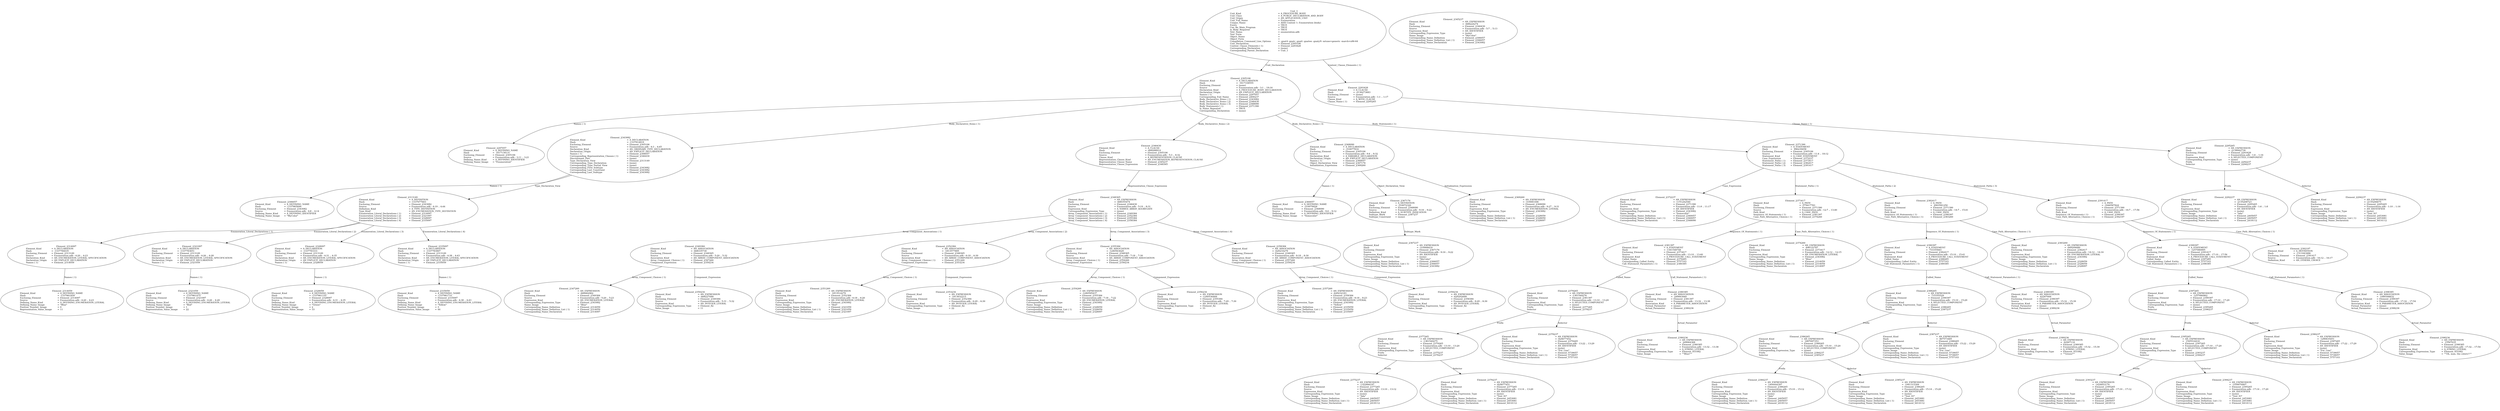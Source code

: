 digraph "enumeration.adt" {
  Unit_3 -> Element_2305106
      [ label=Unit_Declaration ];
  Unit_3 -> Element_2293428
      [ label="Context_Clause_Elements ( 1)" ];
  Unit_3
      [ label=<<TABLE BORDER="0" CELLBORDER="0" CELLSPACING="0" CELLPADDING="0"> 
          <TR><TD COLSPAN="3">Unit_3</TD></TR>
          <TR><TD ALIGN="LEFT">Unit_Kind   </TD><TD> = </TD><TD ALIGN="LEFT">A_PROCEDURE_BODY</TD></TR>
          <TR><TD ALIGN="LEFT">Unit_Class   </TD><TD> = </TD><TD ALIGN="LEFT">A_PUBLIC_DECLARATION_AND_BODY</TD></TR>
          <TR><TD ALIGN="LEFT">Unit_Origin   </TD><TD> = </TD><TD ALIGN="LEFT">AN_APPLICATION_UNIT</TD></TR>
          <TR><TD ALIGN="LEFT">Unit_Full_Name    </TD><TD> = </TD><TD ALIGN="LEFT">Enumeration</TD></TR>
          <TR><TD ALIGN="LEFT">Unique_Name   </TD><TD> = </TD><TD ALIGN="LEFT">ASIS Context 1: Enumeration (body)</TD></TR>
          <TR><TD ALIGN="LEFT">Exists  </TD><TD> = </TD><TD ALIGN="LEFT">TRUE</TD></TR>
          <TR><TD ALIGN="LEFT">Can_Be_Main_Program     </TD><TD> = </TD><TD ALIGN="LEFT">TRUE</TD></TR>
          <TR><TD ALIGN="LEFT">Is_Body_Required     </TD><TD> = </TD><TD ALIGN="LEFT">TRUE</TD></TR>
          <TR><TD ALIGN="LEFT">Text_Name   </TD><TD> = </TD><TD ALIGN="LEFT">enumeration.adb</TD></TR>
          <TR><TD ALIGN="LEFT">Text_Form   </TD><TD> = </TD><TD ALIGN="LEFT"></TD></TR>
          <TR><TD ALIGN="LEFT">Object_Name   </TD><TD> = </TD><TD ALIGN="LEFT"></TD></TR>
          <TR><TD ALIGN="LEFT">Object_Form   </TD><TD> = </TD><TD ALIGN="LEFT"></TD></TR>
          <TR><TD ALIGN="LEFT">Compilation_Command_Line_Options         </TD><TD> = </TD><TD ALIGN="LEFT">-gnatA -gnatc -gnatt -gnatws -gnatyN -mtune=generic -march=x86-64</TD></TR>
          <TR><TD ALIGN="LEFT">Unit_Declaration     </TD><TD> = </TD><TD ALIGN="LEFT">Element_2305106</TD></TR>
          <TR><TD ALIGN="LEFT">Context_Clause_Elements ( 1)        </TD><TD> = </TD><TD ALIGN="LEFT">Element_2293428</TD></TR>
          <TR><TD ALIGN="LEFT">Corresponding_Declaration       </TD><TD> = </TD><TD ALIGN="LEFT">(none)</TD></TR>
          <TR><TD ALIGN="LEFT">Corresponding_Parent_Declaration         </TD><TD> = </TD><TD ALIGN="LEFT">Unit_1</TD></TR>
          </TABLE>> ];
  Element_2293428 -> Element_2295265
      [ label="Clause_Name ( 1)" ];
  Element_2293428
      [ label=<<TABLE BORDER="0" CELLBORDER="0" CELLSPACING="0" CELLPADDING="0"> 
          <TR><TD COLSPAN="3">Element_2293428</TD></TR>
          <TR><TD ALIGN="LEFT">Element_Kind    </TD><TD> = </TD><TD ALIGN="LEFT">A_CLAUSE</TD></TR>
          <TR><TD ALIGN="LEFT">Hash  </TD><TD> = </TD><TD ALIGN="LEFT">-2136273683</TD></TR>
          <TR><TD ALIGN="LEFT">Enclosing_Element     </TD><TD> = </TD><TD ALIGN="LEFT">(none)</TD></TR>
          <TR><TD ALIGN="LEFT">Source  </TD><TD> = </TD><TD ALIGN="LEFT">Enumeration.adb - 1:1 .. 1:17</TD></TR>
          <TR><TD ALIGN="LEFT">Clause_Kind   </TD><TD> = </TD><TD ALIGN="LEFT">A_WITH_CLAUSE</TD></TR>
          <TR><TD ALIGN="LEFT">Clause_Name ( 1)     </TD><TD> = </TD><TD ALIGN="LEFT">Element_2295265</TD></TR>
          </TABLE>> ];
  Element_2295265 -> Element_2292237
      [ label=Prefix ];
  Element_2295265 -> Element_2294237
      [ label=Selector ];
  Element_2295265
      [ label=<<TABLE BORDER="0" CELLBORDER="0" CELLSPACING="0" CELLPADDING="0"> 
          <TR><TD COLSPAN="3">Element_2295265</TD></TR>
          <TR><TD ALIGN="LEFT">Element_Kind    </TD><TD> = </TD><TD ALIGN="LEFT">AN_EXPRESSION</TD></TR>
          <TR><TD ALIGN="LEFT">Hash  </TD><TD> = </TD><TD ALIGN="LEFT">-2138942739</TD></TR>
          <TR><TD ALIGN="LEFT">Enclosing_Element     </TD><TD> = </TD><TD ALIGN="LEFT">Element_2293428</TD></TR>
          <TR><TD ALIGN="LEFT">Source  </TD><TD> = </TD><TD ALIGN="LEFT">Enumeration.adb - 1:6 .. 1:16</TD></TR>
          <TR><TD ALIGN="LEFT">Expression_Kind    </TD><TD> = </TD><TD ALIGN="LEFT">A_SELECTED_COMPONENT</TD></TR>
          <TR><TD ALIGN="LEFT">Corresponding_Expression_Type        </TD><TD> = </TD><TD ALIGN="LEFT">(none)</TD></TR>
          <TR><TD ALIGN="LEFT">Prefix  </TD><TD> = </TD><TD ALIGN="LEFT">Element_2292237</TD></TR>
          <TR><TD ALIGN="LEFT">Selector   </TD><TD> = </TD><TD ALIGN="LEFT">Element_2294237</TD></TR>
          </TABLE>> ];
  Element_2292237
      [ label=<<TABLE BORDER="0" CELLBORDER="0" CELLSPACING="0" CELLPADDING="0"> 
          <TR><TD COLSPAN="3">Element_2292237</TD></TR>
          <TR><TD ALIGN="LEFT">Element_Kind    </TD><TD> = </TD><TD ALIGN="LEFT">AN_EXPRESSION</TD></TR>
          <TR><TD ALIGN="LEFT">Hash  </TD><TD> = </TD><TD ALIGN="LEFT">-2135208723</TD></TR>
          <TR><TD ALIGN="LEFT">Enclosing_Element     </TD><TD> = </TD><TD ALIGN="LEFT">Element_2295265</TD></TR>
          <TR><TD ALIGN="LEFT">Source  </TD><TD> = </TD><TD ALIGN="LEFT">Enumeration.adb - 1:6 .. 1:8</TD></TR>
          <TR><TD ALIGN="LEFT">Expression_Kind    </TD><TD> = </TD><TD ALIGN="LEFT">AN_IDENTIFIER</TD></TR>
          <TR><TD ALIGN="LEFT">Corresponding_Expression_Type        </TD><TD> = </TD><TD ALIGN="LEFT">(none)</TD></TR>
          <TR><TD ALIGN="LEFT">Name_Image   </TD><TD> = </TD><TD ALIGN="LEFT">"Ada"</TD></TR>
          <TR><TD ALIGN="LEFT">Corresponding_Name_Definition        </TD><TD> = </TD><TD ALIGN="LEFT">Element_2405057</TD></TR>
          <TR><TD ALIGN="LEFT">Corresponding_Name_Definition_List ( 1)          </TD><TD> = </TD><TD ALIGN="LEFT">Element_2405057</TD></TR>
          <TR><TD ALIGN="LEFT">Corresponding_Name_Declaration        </TD><TD> = </TD><TD ALIGN="LEFT">Element_2418112</TD></TR>
          </TABLE>> ];
  Element_2294237
      [ label=<<TABLE BORDER="0" CELLBORDER="0" CELLSPACING="0" CELLPADDING="0"> 
          <TR><TD COLSPAN="3">Element_2294237</TD></TR>
          <TR><TD ALIGN="LEFT">Element_Kind    </TD><TD> = </TD><TD ALIGN="LEFT">AN_EXPRESSION</TD></TR>
          <TR><TD ALIGN="LEFT">Hash  </TD><TD> = </TD><TD ALIGN="LEFT">-2135206675</TD></TR>
          <TR><TD ALIGN="LEFT">Enclosing_Element     </TD><TD> = </TD><TD ALIGN="LEFT">Element_2295265</TD></TR>
          <TR><TD ALIGN="LEFT">Source  </TD><TD> = </TD><TD ALIGN="LEFT">Enumeration.adb - 1:10 .. 1:16</TD></TR>
          <TR><TD ALIGN="LEFT">Expression_Kind    </TD><TD> = </TD><TD ALIGN="LEFT">AN_IDENTIFIER</TD></TR>
          <TR><TD ALIGN="LEFT">Corresponding_Expression_Type        </TD><TD> = </TD><TD ALIGN="LEFT">(none)</TD></TR>
          <TR><TD ALIGN="LEFT">Name_Image   </TD><TD> = </TD><TD ALIGN="LEFT">"Text_IO"</TD></TR>
          <TR><TD ALIGN="LEFT">Corresponding_Name_Definition        </TD><TD> = </TD><TD ALIGN="LEFT">Element_2453081</TD></TR>
          <TR><TD ALIGN="LEFT">Corresponding_Name_Definition_List ( 1)          </TD><TD> = </TD><TD ALIGN="LEFT">Element_2453081</TD></TR>
          <TR><TD ALIGN="LEFT">Corresponding_Name_Declaration        </TD><TD> = </TD><TD ALIGN="LEFT">Element_6414112</TD></TR>
          </TABLE>> ];
  Element_2305106 -> Element_2297057
      [ label="Names ( 1)" ];
  Element_2305106 -> Element_2343082
      [ label="Body_Declarative_Items ( 1)" ];
  Element_2305106 -> Element_2346430
      [ label="Body_Declarative_Items ( 2)" ];
  Element_2305106 -> Element_2368090
      [ label="Body_Declarative_Items ( 3)" ];
  Element_2305106 -> Element_2371390
      [ label="Body_Statements ( 1)" ];
  Element_2305106
      [ label=<<TABLE BORDER="0" CELLBORDER="0" CELLSPACING="0" CELLPADDING="0"> 
          <TR><TD COLSPAN="3">Element_2305106</TD></TR>
          <TR><TD ALIGN="LEFT">Element_Kind    </TD><TD> = </TD><TD ALIGN="LEFT">A_DECLARATION</TD></TR>
          <TR><TD ALIGN="LEFT">Hash  </TD><TD> = </TD><TD ALIGN="LEFT"> 1617338555</TD></TR>
          <TR><TD ALIGN="LEFT">Enclosing_Element     </TD><TD> = </TD><TD ALIGN="LEFT">(none)</TD></TR>
          <TR><TD ALIGN="LEFT">Source  </TD><TD> = </TD><TD ALIGN="LEFT">Enumeration.adb - 3:1 .. 19:16</TD></TR>
          <TR><TD ALIGN="LEFT">Declaration_Kind     </TD><TD> = </TD><TD ALIGN="LEFT">A_PROCEDURE_BODY_DECLARATION</TD></TR>
          <TR><TD ALIGN="LEFT">Declaration_Origin     </TD><TD> = </TD><TD ALIGN="LEFT">AN_EXPLICIT_DECLARATION</TD></TR>
          <TR><TD ALIGN="LEFT">Names ( 1)   </TD><TD> = </TD><TD ALIGN="LEFT">Element_2297057</TD></TR>
          <TR><TD ALIGN="LEFT">Corresponding_End_Name      </TD><TD> = </TD><TD ALIGN="LEFT">Element_2400237</TD></TR>
          <TR><TD ALIGN="LEFT">Body_Declarative_Items ( 1)       </TD><TD> = </TD><TD ALIGN="LEFT">Element_2343082</TD></TR>
          <TR><TD ALIGN="LEFT">Body_Declarative_Items ( 2)       </TD><TD> = </TD><TD ALIGN="LEFT">Element_2346430</TD></TR>
          <TR><TD ALIGN="LEFT">Body_Declarative_Items ( 3)       </TD><TD> = </TD><TD ALIGN="LEFT">Element_2368090</TD></TR>
          <TR><TD ALIGN="LEFT">Body_Statements ( 1)      </TD><TD> = </TD><TD ALIGN="LEFT">Element_2371390</TD></TR>
          <TR><TD ALIGN="LEFT">Is_Name_Repeated     </TD><TD> = </TD><TD ALIGN="LEFT">TRUE</TD></TR>
          <TR><TD ALIGN="LEFT">Corresponding_Declaration       </TD><TD> = </TD><TD ALIGN="LEFT">(none)</TD></TR>
          </TABLE>> ];
  Element_2297057
      [ label=<<TABLE BORDER="0" CELLBORDER="0" CELLSPACING="0" CELLPADDING="0"> 
          <TR><TD COLSPAN="3">Element_2297057</TD></TR>
          <TR><TD ALIGN="LEFT">Element_Kind    </TD><TD> = </TD><TD ALIGN="LEFT">A_DEFINING_NAME</TD></TR>
          <TR><TD ALIGN="LEFT">Hash  </TD><TD> = </TD><TD ALIGN="LEFT"> 1617139131</TD></TR>
          <TR><TD ALIGN="LEFT">Enclosing_Element     </TD><TD> = </TD><TD ALIGN="LEFT">Element_2305106</TD></TR>
          <TR><TD ALIGN="LEFT">Source  </TD><TD> = </TD><TD ALIGN="LEFT">Enumeration.adb - 3:11 .. 3:21</TD></TR>
          <TR><TD ALIGN="LEFT">Defining_Name_Kind     </TD><TD> = </TD><TD ALIGN="LEFT">A_DEFINING_IDENTIFIER</TD></TR>
          <TR><TD ALIGN="LEFT">Defining_Name_Image     </TD><TD> = </TD><TD ALIGN="LEFT">"Enumeration"</TD></TR>
          </TABLE>> ];
  Element_2343082 -> Element_2306057
      [ label="Names ( 1)" ];
  Element_2343082 -> Element_2313149
      [ label=Type_Declaration_View ];
  Element_2343082
      [ label=<<TABLE BORDER="0" CELLBORDER="0" CELLSPACING="0" CELLPADDING="0"> 
          <TR><TD COLSPAN="3">Element_2343082</TD></TR>
          <TR><TD ALIGN="LEFT">Element_Kind    </TD><TD> = </TD><TD ALIGN="LEFT">A_DECLARATION</TD></TR>
          <TR><TD ALIGN="LEFT">Hash  </TD><TD> = </TD><TD ALIGN="LEFT">-1337814819</TD></TR>
          <TR><TD ALIGN="LEFT">Enclosing_Element     </TD><TD> = </TD><TD ALIGN="LEFT">Element_2305106</TD></TR>
          <TR><TD ALIGN="LEFT">Source  </TD><TD> = </TD><TD ALIGN="LEFT">Enumeration.adb - 4:3 .. 4:45</TD></TR>
          <TR><TD ALIGN="LEFT">Declaration_Kind     </TD><TD> = </TD><TD ALIGN="LEFT">AN_ORDINARY_TYPE_DECLARATION</TD></TR>
          <TR><TD ALIGN="LEFT">Declaration_Origin     </TD><TD> = </TD><TD ALIGN="LEFT">AN_EXPLICIT_DECLARATION</TD></TR>
          <TR><TD ALIGN="LEFT">Names ( 1)   </TD><TD> = </TD><TD ALIGN="LEFT">Element_2306057</TD></TR>
          <TR><TD ALIGN="LEFT">Corresponding_Representation_Clauses ( 1)           </TD><TD> = </TD><TD ALIGN="LEFT">Element_2346430</TD></TR>
          <TR><TD ALIGN="LEFT">Discriminant_Part     </TD><TD> = </TD><TD ALIGN="LEFT">(none)</TD></TR>
          <TR><TD ALIGN="LEFT">Type_Declaration_View      </TD><TD> = </TD><TD ALIGN="LEFT">Element_2313149</TD></TR>
          <TR><TD ALIGN="LEFT">Corresponding_Type_Declaration        </TD><TD> = </TD><TD ALIGN="LEFT">(none)</TD></TR>
          <TR><TD ALIGN="LEFT">Corresponding_Type_Partial_View        </TD><TD> = </TD><TD ALIGN="LEFT">(none)</TD></TR>
          <TR><TD ALIGN="LEFT">Corresponding_First_Subtype       </TD><TD> = </TD><TD ALIGN="LEFT">Element_2343082</TD></TR>
          <TR><TD ALIGN="LEFT">Corresponding_Last_Constraint        </TD><TD> = </TD><TD ALIGN="LEFT">Element_2343082</TD></TR>
          <TR><TD ALIGN="LEFT">Corresponding_Last_Subtype       </TD><TD> = </TD><TD ALIGN="LEFT">Element_2343082</TD></TR>
          </TABLE>> ];
  Element_2306057
      [ label=<<TABLE BORDER="0" CELLBORDER="0" CELLSPACING="0" CELLPADDING="0"> 
          <TR><TD COLSPAN="3">Element_2306057</TD></TR>
          <TR><TD ALIGN="LEFT">Element_Kind    </TD><TD> = </TD><TD ALIGN="LEFT">A_DEFINING_NAME</TD></TR>
          <TR><TD ALIGN="LEFT">Hash  </TD><TD> = </TD><TD ALIGN="LEFT">-1337865699</TD></TR>
          <TR><TD ALIGN="LEFT">Enclosing_Element     </TD><TD> = </TD><TD ALIGN="LEFT">Element_2343082</TD></TR>
          <TR><TD ALIGN="LEFT">Source  </TD><TD> = </TD><TD ALIGN="LEFT">Enumeration.adb - 4:8 .. 4:14</TD></TR>
          <TR><TD ALIGN="LEFT">Defining_Name_Kind     </TD><TD> = </TD><TD ALIGN="LEFT">A_DEFINING_IDENTIFIER</TD></TR>
          <TR><TD ALIGN="LEFT">Defining_Name_Image     </TD><TD> = </TD><TD ALIGN="LEFT">"MyColor"</TD></TR>
          </TABLE>> ];
  Element_2313149 -> Element_2314097
      [ label="Enumeration_Literal_Declarations ( 1)" ];
  Element_2313149 -> Element_2321097
      [ label="Enumeration_Literal_Declarations ( 2)" ];
  Element_2313149 -> Element_2328097
      [ label="Enumeration_Literal_Declarations ( 3)" ];
  Element_2313149 -> Element_2335097
      [ label="Enumeration_Literal_Declarations ( 4)" ];
  Element_2313149
      [ label=<<TABLE BORDER="0" CELLBORDER="0" CELLSPACING="0" CELLPADDING="0"> 
          <TR><TD COLSPAN="3">Element_2313149</TD></TR>
          <TR><TD ALIGN="LEFT">Element_Kind    </TD><TD> = </TD><TD ALIGN="LEFT">A_DEFINITION</TD></TR>
          <TR><TD ALIGN="LEFT">Hash  </TD><TD> = </TD><TD ALIGN="LEFT">-1337677603</TD></TR>
          <TR><TD ALIGN="LEFT">Enclosing_Element     </TD><TD> = </TD><TD ALIGN="LEFT">Element_2343082</TD></TR>
          <TR><TD ALIGN="LEFT">Source  </TD><TD> = </TD><TD ALIGN="LEFT">Enumeration.adb - 4:19 .. 4:44</TD></TR>
          <TR><TD ALIGN="LEFT">Definition_Kind    </TD><TD> = </TD><TD ALIGN="LEFT">A_TYPE_DEFINITION</TD></TR>
          <TR><TD ALIGN="LEFT">Type_Kind   </TD><TD> = </TD><TD ALIGN="LEFT">AN_ENUMERATION_TYPE_DEFINITION</TD></TR>
          <TR><TD ALIGN="LEFT">Enumeration_Literal_Declarations ( 1)          </TD><TD> = </TD><TD ALIGN="LEFT">Element_2314097</TD></TR>
          <TR><TD ALIGN="LEFT">Enumeration_Literal_Declarations ( 2)          </TD><TD> = </TD><TD ALIGN="LEFT">Element_2321097</TD></TR>
          <TR><TD ALIGN="LEFT">Enumeration_Literal_Declarations ( 3)          </TD><TD> = </TD><TD ALIGN="LEFT">Element_2328097</TD></TR>
          <TR><TD ALIGN="LEFT">Enumeration_Literal_Declarations ( 4)          </TD><TD> = </TD><TD ALIGN="LEFT">Element_2335097</TD></TR>
          </TABLE>> ];
  Element_2314097 -> Element_2314059
      [ label="Names ( 1)" ];
  Element_2314097
      [ label=<<TABLE BORDER="0" CELLBORDER="0" CELLSPACING="0" CELLPADDING="0"> 
          <TR><TD COLSPAN="3">Element_2314097</TD></TR>
          <TR><TD ALIGN="LEFT">Element_Kind    </TD><TD> = </TD><TD ALIGN="LEFT">A_DECLARATION</TD></TR>
          <TR><TD ALIGN="LEFT">Hash  </TD><TD> = </TD><TD ALIGN="LEFT">-1337784035</TD></TR>
          <TR><TD ALIGN="LEFT">Enclosing_Element     </TD><TD> = </TD><TD ALIGN="LEFT">Element_2313149</TD></TR>
          <TR><TD ALIGN="LEFT">Source  </TD><TD> = </TD><TD ALIGN="LEFT">Enumeration.adb - 4:20 .. 4:23</TD></TR>
          <TR><TD ALIGN="LEFT">Declaration_Kind     </TD><TD> = </TD><TD ALIGN="LEFT">AN_ENUMERATION_LITERAL_SPECIFICATION</TD></TR>
          <TR><TD ALIGN="LEFT">Declaration_Origin     </TD><TD> = </TD><TD ALIGN="LEFT">AN_EXPLICIT_DECLARATION</TD></TR>
          <TR><TD ALIGN="LEFT">Names ( 1)   </TD><TD> = </TD><TD ALIGN="LEFT">Element_2314059</TD></TR>
          </TABLE>> ];
  Element_2314059
      [ label=<<TABLE BORDER="0" CELLBORDER="0" CELLSPACING="0" CELLPADDING="0"> 
          <TR><TD COLSPAN="3">Element_2314059</TD></TR>
          <TR><TD ALIGN="LEFT">Element_Kind    </TD><TD> = </TD><TD ALIGN="LEFT">A_DEFINING_NAME</TD></TR>
          <TR><TD ALIGN="LEFT">Hash  </TD><TD> = </TD><TD ALIGN="LEFT">-1337861859</TD></TR>
          <TR><TD ALIGN="LEFT">Enclosing_Element     </TD><TD> = </TD><TD ALIGN="LEFT">Element_2314097</TD></TR>
          <TR><TD ALIGN="LEFT">Source  </TD><TD> = </TD><TD ALIGN="LEFT">Enumeration.adb - 4:20 .. 4:23</TD></TR>
          <TR><TD ALIGN="LEFT">Defining_Name_Kind     </TD><TD> = </TD><TD ALIGN="LEFT">A_DEFINING_ENUMERATION_LITERAL</TD></TR>
          <TR><TD ALIGN="LEFT">Defining_Name_Image     </TD><TD> = </TD><TD ALIGN="LEFT">"Blue"</TD></TR>
          <TR><TD ALIGN="LEFT">Position_Number_Image      </TD><TD> = </TD><TD ALIGN="LEFT">0</TD></TR>
          <TR><TD ALIGN="LEFT">Representation_Value_Image       </TD><TD> = </TD><TD ALIGN="LEFT">11</TD></TR>
          </TABLE>> ];
  Element_2321097 -> Element_2321059
      [ label="Names ( 1)" ];
  Element_2321097
      [ label=<<TABLE BORDER="0" CELLBORDER="0" CELLSPACING="0" CELLPADDING="0"> 
          <TR><TD COLSPAN="3">Element_2321097</TD></TR>
          <TR><TD ALIGN="LEFT">Element_Kind    </TD><TD> = </TD><TD ALIGN="LEFT">A_DECLARATION</TD></TR>
          <TR><TD ALIGN="LEFT">Hash  </TD><TD> = </TD><TD ALIGN="LEFT">-1337783651</TD></TR>
          <TR><TD ALIGN="LEFT">Enclosing_Element     </TD><TD> = </TD><TD ALIGN="LEFT">Element_2313149</TD></TR>
          <TR><TD ALIGN="LEFT">Source  </TD><TD> = </TD><TD ALIGN="LEFT">Enumeration.adb - 4:26 .. 4:28</TD></TR>
          <TR><TD ALIGN="LEFT">Declaration_Kind     </TD><TD> = </TD><TD ALIGN="LEFT">AN_ENUMERATION_LITERAL_SPECIFICATION</TD></TR>
          <TR><TD ALIGN="LEFT">Declaration_Origin     </TD><TD> = </TD><TD ALIGN="LEFT">AN_EXPLICIT_DECLARATION</TD></TR>
          <TR><TD ALIGN="LEFT">Names ( 1)   </TD><TD> = </TD><TD ALIGN="LEFT">Element_2321059</TD></TR>
          </TABLE>> ];
  Element_2321059
      [ label=<<TABLE BORDER="0" CELLBORDER="0" CELLSPACING="0" CELLPADDING="0"> 
          <TR><TD COLSPAN="3">Element_2321059</TD></TR>
          <TR><TD ALIGN="LEFT">Element_Kind    </TD><TD> = </TD><TD ALIGN="LEFT">A_DEFINING_NAME</TD></TR>
          <TR><TD ALIGN="LEFT">Hash  </TD><TD> = </TD><TD ALIGN="LEFT">-1337861475</TD></TR>
          <TR><TD ALIGN="LEFT">Enclosing_Element     </TD><TD> = </TD><TD ALIGN="LEFT">Element_2321097</TD></TR>
          <TR><TD ALIGN="LEFT">Source  </TD><TD> = </TD><TD ALIGN="LEFT">Enumeration.adb - 4:26 .. 4:28</TD></TR>
          <TR><TD ALIGN="LEFT">Defining_Name_Kind     </TD><TD> = </TD><TD ALIGN="LEFT">A_DEFINING_ENUMERATION_LITERAL</TD></TR>
          <TR><TD ALIGN="LEFT">Defining_Name_Image     </TD><TD> = </TD><TD ALIGN="LEFT">"Red"</TD></TR>
          <TR><TD ALIGN="LEFT">Position_Number_Image      </TD><TD> = </TD><TD ALIGN="LEFT">1</TD></TR>
          <TR><TD ALIGN="LEFT">Representation_Value_Image       </TD><TD> = </TD><TD ALIGN="LEFT">22</TD></TR>
          </TABLE>> ];
  Element_2328097 -> Element_2328059
      [ label="Names ( 1)" ];
  Element_2328097
      [ label=<<TABLE BORDER="0" CELLBORDER="0" CELLSPACING="0" CELLPADDING="0"> 
          <TR><TD COLSPAN="3">Element_2328097</TD></TR>
          <TR><TD ALIGN="LEFT">Element_Kind    </TD><TD> = </TD><TD ALIGN="LEFT">A_DECLARATION</TD></TR>
          <TR><TD ALIGN="LEFT">Hash  </TD><TD> = </TD><TD ALIGN="LEFT">-1337783331</TD></TR>
          <TR><TD ALIGN="LEFT">Enclosing_Element     </TD><TD> = </TD><TD ALIGN="LEFT">Element_2313149</TD></TR>
          <TR><TD ALIGN="LEFT">Source  </TD><TD> = </TD><TD ALIGN="LEFT">Enumeration.adb - 4:31 .. 4:35</TD></TR>
          <TR><TD ALIGN="LEFT">Declaration_Kind     </TD><TD> = </TD><TD ALIGN="LEFT">AN_ENUMERATION_LITERAL_SPECIFICATION</TD></TR>
          <TR><TD ALIGN="LEFT">Declaration_Origin     </TD><TD> = </TD><TD ALIGN="LEFT">AN_EXPLICIT_DECLARATION</TD></TR>
          <TR><TD ALIGN="LEFT">Names ( 1)   </TD><TD> = </TD><TD ALIGN="LEFT">Element_2328059</TD></TR>
          </TABLE>> ];
  Element_2328059
      [ label=<<TABLE BORDER="0" CELLBORDER="0" CELLSPACING="0" CELLPADDING="0"> 
          <TR><TD COLSPAN="3">Element_2328059</TD></TR>
          <TR><TD ALIGN="LEFT">Element_Kind    </TD><TD> = </TD><TD ALIGN="LEFT">A_DEFINING_NAME</TD></TR>
          <TR><TD ALIGN="LEFT">Hash  </TD><TD> = </TD><TD ALIGN="LEFT">-1337861155</TD></TR>
          <TR><TD ALIGN="LEFT">Enclosing_Element     </TD><TD> = </TD><TD ALIGN="LEFT">Element_2328097</TD></TR>
          <TR><TD ALIGN="LEFT">Source  </TD><TD> = </TD><TD ALIGN="LEFT">Enumeration.adb - 4:31 .. 4:35</TD></TR>
          <TR><TD ALIGN="LEFT">Defining_Name_Kind     </TD><TD> = </TD><TD ALIGN="LEFT">A_DEFINING_ENUMERATION_LITERAL</TD></TR>
          <TR><TD ALIGN="LEFT">Defining_Name_Image     </TD><TD> = </TD><TD ALIGN="LEFT">"Green"</TD></TR>
          <TR><TD ALIGN="LEFT">Position_Number_Image      </TD><TD> = </TD><TD ALIGN="LEFT">2</TD></TR>
          <TR><TD ALIGN="LEFT">Representation_Value_Image       </TD><TD> = </TD><TD ALIGN="LEFT">33</TD></TR>
          </TABLE>> ];
  Element_2335097 -> Element_2335059
      [ label="Names ( 1)" ];
  Element_2335097
      [ label=<<TABLE BORDER="0" CELLBORDER="0" CELLSPACING="0" CELLPADDING="0"> 
          <TR><TD COLSPAN="3">Element_2335097</TD></TR>
          <TR><TD ALIGN="LEFT">Element_Kind    </TD><TD> = </TD><TD ALIGN="LEFT">A_DECLARATION</TD></TR>
          <TR><TD ALIGN="LEFT">Hash  </TD><TD> = </TD><TD ALIGN="LEFT">-1337783907</TD></TR>
          <TR><TD ALIGN="LEFT">Enclosing_Element     </TD><TD> = </TD><TD ALIGN="LEFT">Element_2313149</TD></TR>
          <TR><TD ALIGN="LEFT">Source  </TD><TD> = </TD><TD ALIGN="LEFT">Enumeration.adb - 4:38 .. 4:43</TD></TR>
          <TR><TD ALIGN="LEFT">Declaration_Kind     </TD><TD> = </TD><TD ALIGN="LEFT">AN_ENUMERATION_LITERAL_SPECIFICATION</TD></TR>
          <TR><TD ALIGN="LEFT">Declaration_Origin     </TD><TD> = </TD><TD ALIGN="LEFT">AN_EXPLICIT_DECLARATION</TD></TR>
          <TR><TD ALIGN="LEFT">Names ( 1)   </TD><TD> = </TD><TD ALIGN="LEFT">Element_2335059</TD></TR>
          </TABLE>> ];
  Element_2335059
      [ label=<<TABLE BORDER="0" CELLBORDER="0" CELLSPACING="0" CELLPADDING="0"> 
          <TR><TD COLSPAN="3">Element_2335059</TD></TR>
          <TR><TD ALIGN="LEFT">Element_Kind    </TD><TD> = </TD><TD ALIGN="LEFT">A_DEFINING_NAME</TD></TR>
          <TR><TD ALIGN="LEFT">Hash  </TD><TD> = </TD><TD ALIGN="LEFT">-1337861731</TD></TR>
          <TR><TD ALIGN="LEFT">Enclosing_Element     </TD><TD> = </TD><TD ALIGN="LEFT">Element_2335097</TD></TR>
          <TR><TD ALIGN="LEFT">Source  </TD><TD> = </TD><TD ALIGN="LEFT">Enumeration.adb - 4:38 .. 4:43</TD></TR>
          <TR><TD ALIGN="LEFT">Defining_Name_Kind     </TD><TD> = </TD><TD ALIGN="LEFT">A_DEFINING_ENUMERATION_LITERAL</TD></TR>
          <TR><TD ALIGN="LEFT">Defining_Name_Image     </TD><TD> = </TD><TD ALIGN="LEFT">"Yellow"</TD></TR>
          <TR><TD ALIGN="LEFT">Position_Number_Image      </TD><TD> = </TD><TD ALIGN="LEFT">3</TD></TR>
          <TR><TD ALIGN="LEFT">Representation_Value_Image       </TD><TD> = </TD><TD ALIGN="LEFT">44</TD></TR>
          </TABLE>> ];
  Element_2346430 -> Element_2348365
      [ label=Representation_Clause_Expression ];
  Element_2346430
      [ label=<<TABLE BORDER="0" CELLBORDER="0" CELLSPACING="0" CELLPADDING="0"> 
          <TR><TD COLSPAN="3">Element_2346430</TD></TR>
          <TR><TD ALIGN="LEFT">Element_Kind    </TD><TD> = </TD><TD ALIGN="LEFT">A_CLAUSE</TD></TR>
          <TR><TD ALIGN="LEFT">Hash  </TD><TD> = </TD><TD ALIGN="LEFT">-668288914</TD></TR>
          <TR><TD ALIGN="LEFT">Enclosing_Element     </TD><TD> = </TD><TD ALIGN="LEFT">Element_2305106</TD></TR>
          <TR><TD ALIGN="LEFT">Source  </TD><TD> = </TD><TD ALIGN="LEFT">Enumeration.adb - 5:3 .. 8:32</TD></TR>
          <TR><TD ALIGN="LEFT">Clause_Kind   </TD><TD> = </TD><TD ALIGN="LEFT">A_REPRESENTATION_CLAUSE</TD></TR>
          <TR><TD ALIGN="LEFT">Representation_Clause_Kind       </TD><TD> = </TD><TD ALIGN="LEFT">AN_ENUMERATION_REPRESENTATION_CLAUSE</TD></TR>
          <TR><TD ALIGN="LEFT">Representation_Clause_Name       </TD><TD> = </TD><TD ALIGN="LEFT">Element_2345237</TD></TR>
          <TR><TD ALIGN="LEFT">Representation_Clause_Expression         </TD><TD> = </TD><TD ALIGN="LEFT">Element_2348365</TD></TR>
          </TABLE>> ];
  Element_2345237
      [ label=<<TABLE BORDER="0" CELLBORDER="0" CELLSPACING="0" CELLPADDING="0"> 
          <TR><TD COLSPAN="3">Element_2345237</TD></TR>
          <TR><TD ALIGN="LEFT">Element_Kind    </TD><TD> = </TD><TD ALIGN="LEFT">AN_EXPRESSION</TD></TR>
          <TR><TD ALIGN="LEFT">Hash  </TD><TD> = </TD><TD ALIGN="LEFT">-668224274</TD></TR>
          <TR><TD ALIGN="LEFT">Enclosing_Element     </TD><TD> = </TD><TD ALIGN="LEFT">Element_2346430</TD></TR>
          <TR><TD ALIGN="LEFT">Source  </TD><TD> = </TD><TD ALIGN="LEFT">Enumeration.adb - 5:7 .. 5:13</TD></TR>
          <TR><TD ALIGN="LEFT">Expression_Kind    </TD><TD> = </TD><TD ALIGN="LEFT">AN_IDENTIFIER</TD></TR>
          <TR><TD ALIGN="LEFT">Corresponding_Expression_Type        </TD><TD> = </TD><TD ALIGN="LEFT">(none)</TD></TR>
          <TR><TD ALIGN="LEFT">Name_Image   </TD><TD> = </TD><TD ALIGN="LEFT">"MyColor"</TD></TR>
          <TR><TD ALIGN="LEFT">Corresponding_Name_Definition        </TD><TD> = </TD><TD ALIGN="LEFT">Element_2306057</TD></TR>
          <TR><TD ALIGN="LEFT">Corresponding_Name_Definition_List ( 1)          </TD><TD> = </TD><TD ALIGN="LEFT">Element_2306057</TD></TR>
          <TR><TD ALIGN="LEFT">Corresponding_Name_Declaration        </TD><TD> = </TD><TD ALIGN="LEFT">Element_2343082</TD></TR>
          </TABLE>> ];
  Element_2348365 -> Element_2349384
      [ label="Array_Component_Associations ( 1)" ];
  Element_2348365 -> Element_2352384
      [ label="Array_Component_Associations ( 2)" ];
  Element_2348365 -> Element_2355384
      [ label="Array_Component_Associations ( 3)" ];
  Element_2348365 -> Element_2358384
      [ label="Array_Component_Associations ( 4)" ];
  Element_2348365
      [ label=<<TABLE BORDER="0" CELLBORDER="0" CELLSPACING="0" CELLPADDING="0"> 
          <TR><TD COLSPAN="3">Element_2348365</TD></TR>
          <TR><TD ALIGN="LEFT">Element_Kind    </TD><TD> = </TD><TD ALIGN="LEFT">AN_EXPRESSION</TD></TR>
          <TR><TD ALIGN="LEFT">Hash  </TD><TD> = </TD><TD ALIGN="LEFT">-668355474</TD></TR>
          <TR><TD ALIGN="LEFT">Enclosing_Element     </TD><TD> = </TD><TD ALIGN="LEFT">Element_2346430</TD></TR>
          <TR><TD ALIGN="LEFT">Source  </TD><TD> = </TD><TD ALIGN="LEFT">Enumeration.adb - 5:19 .. 8:31</TD></TR>
          <TR><TD ALIGN="LEFT">Expression_Kind    </TD><TD> = </TD><TD ALIGN="LEFT">A_NAMED_ARRAY_AGGREGATE</TD></TR>
          <TR><TD ALIGN="LEFT">Corresponding_Expression_Type        </TD><TD> = </TD><TD ALIGN="LEFT">(none)</TD></TR>
          <TR><TD ALIGN="LEFT">Array_Component_Associations ( 1)         </TD><TD> = </TD><TD ALIGN="LEFT">Element_2349384</TD></TR>
          <TR><TD ALIGN="LEFT">Array_Component_Associations ( 2)         </TD><TD> = </TD><TD ALIGN="LEFT">Element_2352384</TD></TR>
          <TR><TD ALIGN="LEFT">Array_Component_Associations ( 3)         </TD><TD> = </TD><TD ALIGN="LEFT">Element_2355384</TD></TR>
          <TR><TD ALIGN="LEFT">Array_Component_Associations ( 4)         </TD><TD> = </TD><TD ALIGN="LEFT">Element_2358384</TD></TR>
          </TABLE>> ];
  Element_2349384 -> Element_2347260
      [ label="Array_Component_Choices ( 1)" ];
  Element_2349384 -> Element_2350234
      [ label=Component_Expression ];
  Element_2349384
      [ label=<<TABLE BORDER="0" CELLBORDER="0" CELLSPACING="0" CELLPADDING="0"> 
          <TR><TD COLSPAN="3">Element_2349384</TD></TR>
          <TR><TD ALIGN="LEFT">Element_Kind    </TD><TD> = </TD><TD ALIGN="LEFT">AN_ASSOCIATION</TD></TR>
          <TR><TD ALIGN="LEFT">Hash  </TD><TD> = </TD><TD ALIGN="LEFT">-668335730</TD></TR>
          <TR><TD ALIGN="LEFT">Enclosing_Element     </TD><TD> = </TD><TD ALIGN="LEFT">Element_2348365</TD></TR>
          <TR><TD ALIGN="LEFT">Source  </TD><TD> = </TD><TD ALIGN="LEFT">Enumeration.adb - 5:20 .. 5:32</TD></TR>
          <TR><TD ALIGN="LEFT">Association_Kind     </TD><TD> = </TD><TD ALIGN="LEFT">AN_ARRAY_COMPONENT_ASSOCIATION</TD></TR>
          <TR><TD ALIGN="LEFT">Array_Component_Choices ( 1)        </TD><TD> = </TD><TD ALIGN="LEFT">Element_2347260</TD></TR>
          <TR><TD ALIGN="LEFT">Component_Expression      </TD><TD> = </TD><TD ALIGN="LEFT">Element_2350234</TD></TR>
          </TABLE>> ];
  Element_2347260
      [ label=<<TABLE BORDER="0" CELLBORDER="0" CELLSPACING="0" CELLPADDING="0"> 
          <TR><TD COLSPAN="3">Element_2347260</TD></TR>
          <TR><TD ALIGN="LEFT">Element_Kind    </TD><TD> = </TD><TD ALIGN="LEFT">AN_EXPRESSION</TD></TR>
          <TR><TD ALIGN="LEFT">Hash  </TD><TD> = </TD><TD ALIGN="LEFT">-668462962</TD></TR>
          <TR><TD ALIGN="LEFT">Enclosing_Element     </TD><TD> = </TD><TD ALIGN="LEFT">Element_2349384</TD></TR>
          <TR><TD ALIGN="LEFT">Source  </TD><TD> = </TD><TD ALIGN="LEFT">Enumeration.adb - 5:20 .. 5:23</TD></TR>
          <TR><TD ALIGN="LEFT">Expression_Kind    </TD><TD> = </TD><TD ALIGN="LEFT">AN_ENUMERATION_LITERAL</TD></TR>
          <TR><TD ALIGN="LEFT">Corresponding_Expression_Type        </TD><TD> = </TD><TD ALIGN="LEFT">Element_2343082</TD></TR>
          <TR><TD ALIGN="LEFT">Name_Image   </TD><TD> = </TD><TD ALIGN="LEFT">"Blue"</TD></TR>
          <TR><TD ALIGN="LEFT">Corresponding_Name_Definition        </TD><TD> = </TD><TD ALIGN="LEFT">Element_2314059</TD></TR>
          <TR><TD ALIGN="LEFT">Corresponding_Name_Definition_List ( 1)          </TD><TD> = </TD><TD ALIGN="LEFT">Element_2314059</TD></TR>
          <TR><TD ALIGN="LEFT">Corresponding_Name_Declaration        </TD><TD> = </TD><TD ALIGN="LEFT">Element_2314097</TD></TR>
          </TABLE>> ];
  Element_2350234
      [ label=<<TABLE BORDER="0" CELLBORDER="0" CELLSPACING="0" CELLPADDING="0"> 
          <TR><TD COLSPAN="3">Element_2350234</TD></TR>
          <TR><TD ALIGN="LEFT">Element_Kind    </TD><TD> = </TD><TD ALIGN="LEFT">AN_EXPRESSION</TD></TR>
          <TR><TD ALIGN="LEFT">Hash  </TD><TD> = </TD><TD ALIGN="LEFT">-668227090</TD></TR>
          <TR><TD ALIGN="LEFT">Enclosing_Element     </TD><TD> = </TD><TD ALIGN="LEFT">Element_2349384</TD></TR>
          <TR><TD ALIGN="LEFT">Source  </TD><TD> = </TD><TD ALIGN="LEFT">Enumeration.adb - 5:31 .. 5:32</TD></TR>
          <TR><TD ALIGN="LEFT">Expression_Kind    </TD><TD> = </TD><TD ALIGN="LEFT">AN_INTEGER_LITERAL</TD></TR>
          <TR><TD ALIGN="LEFT">Corresponding_Expression_Type        </TD><TD> = </TD><TD ALIGN="LEFT">Element_82</TD></TR>
          <TR><TD ALIGN="LEFT">Value_Image   </TD><TD> = </TD><TD ALIGN="LEFT">11</TD></TR>
          </TABLE>> ];
  Element_2352384 -> Element_2351260
      [ label="Array_Component_Choices ( 1)" ];
  Element_2352384 -> Element_2353234
      [ label=Component_Expression ];
  Element_2352384
      [ label=<<TABLE BORDER="0" CELLBORDER="0" CELLSPACING="0" CELLPADDING="0"> 
          <TR><TD COLSPAN="3">Element_2352384</TD></TR>
          <TR><TD ALIGN="LEFT">Element_Kind    </TD><TD> = </TD><TD ALIGN="LEFT">AN_ASSOCIATION</TD></TR>
          <TR><TD ALIGN="LEFT">Hash  </TD><TD> = </TD><TD ALIGN="LEFT"> 1813577895</TD></TR>
          <TR><TD ALIGN="LEFT">Enclosing_Element     </TD><TD> = </TD><TD ALIGN="LEFT">Element_2348365</TD></TR>
          <TR><TD ALIGN="LEFT">Source  </TD><TD> = </TD><TD ALIGN="LEFT">Enumeration.adb - 6:18 .. 6:30</TD></TR>
          <TR><TD ALIGN="LEFT">Association_Kind     </TD><TD> = </TD><TD ALIGN="LEFT">AN_ARRAY_COMPONENT_ASSOCIATION</TD></TR>
          <TR><TD ALIGN="LEFT">Array_Component_Choices ( 1)        </TD><TD> = </TD><TD ALIGN="LEFT">Element_2351260</TD></TR>
          <TR><TD ALIGN="LEFT">Component_Expression      </TD><TD> = </TD><TD ALIGN="LEFT">Element_2353234</TD></TR>
          </TABLE>> ];
  Element_2351260
      [ label=<<TABLE BORDER="0" CELLBORDER="0" CELLSPACING="0" CELLPADDING="0"> 
          <TR><TD COLSPAN="3">Element_2351260</TD></TR>
          <TR><TD ALIGN="LEFT">Element_Kind    </TD><TD> = </TD><TD ALIGN="LEFT">AN_EXPRESSION</TD></TR>
          <TR><TD ALIGN="LEFT">Hash  </TD><TD> = </TD><TD ALIGN="LEFT"> 1813514279</TD></TR>
          <TR><TD ALIGN="LEFT">Enclosing_Element     </TD><TD> = </TD><TD ALIGN="LEFT">Element_2352384</TD></TR>
          <TR><TD ALIGN="LEFT">Source  </TD><TD> = </TD><TD ALIGN="LEFT">Enumeration.adb - 6:18 .. 6:20</TD></TR>
          <TR><TD ALIGN="LEFT">Expression_Kind    </TD><TD> = </TD><TD ALIGN="LEFT">AN_ENUMERATION_LITERAL</TD></TR>
          <TR><TD ALIGN="LEFT">Corresponding_Expression_Type        </TD><TD> = </TD><TD ALIGN="LEFT">Element_2343082</TD></TR>
          <TR><TD ALIGN="LEFT">Name_Image   </TD><TD> = </TD><TD ALIGN="LEFT">"Red"</TD></TR>
          <TR><TD ALIGN="LEFT">Corresponding_Name_Definition        </TD><TD> = </TD><TD ALIGN="LEFT">Element_2321059</TD></TR>
          <TR><TD ALIGN="LEFT">Corresponding_Name_Definition_List ( 1)          </TD><TD> = </TD><TD ALIGN="LEFT">Element_2321059</TD></TR>
          <TR><TD ALIGN="LEFT">Corresponding_Name_Declaration        </TD><TD> = </TD><TD ALIGN="LEFT">Element_2321097</TD></TR>
          </TABLE>> ];
  Element_2353234
      [ label=<<TABLE BORDER="0" CELLBORDER="0" CELLSPACING="0" CELLPADDING="0"> 
          <TR><TD COLSPAN="3">Element_2353234</TD></TR>
          <TR><TD ALIGN="LEFT">Element_Kind    </TD><TD> = </TD><TD ALIGN="LEFT">AN_EXPRESSION</TD></TR>
          <TR><TD ALIGN="LEFT">Hash  </TD><TD> = </TD><TD ALIGN="LEFT"> 1813632215</TD></TR>
          <TR><TD ALIGN="LEFT">Enclosing_Element     </TD><TD> = </TD><TD ALIGN="LEFT">Element_2352384</TD></TR>
          <TR><TD ALIGN="LEFT">Source  </TD><TD> = </TD><TD ALIGN="LEFT">Enumeration.adb - 6:29 .. 6:30</TD></TR>
          <TR><TD ALIGN="LEFT">Expression_Kind    </TD><TD> = </TD><TD ALIGN="LEFT">AN_INTEGER_LITERAL</TD></TR>
          <TR><TD ALIGN="LEFT">Corresponding_Expression_Type        </TD><TD> = </TD><TD ALIGN="LEFT">Element_82</TD></TR>
          <TR><TD ALIGN="LEFT">Value_Image   </TD><TD> = </TD><TD ALIGN="LEFT">22</TD></TR>
          </TABLE>> ];
  Element_2355384 -> Element_2354260
      [ label="Array_Component_Choices ( 1)" ];
  Element_2355384 -> Element_2356234
      [ label=Component_Expression ];
  Element_2355384
      [ label=<<TABLE BORDER="0" CELLBORDER="0" CELLSPACING="0" CELLPADDING="0"> 
          <TR><TD COLSPAN="3">Element_2355384</TD></TR>
          <TR><TD ALIGN="LEFT">Element_Kind    </TD><TD> = </TD><TD ALIGN="LEFT">AN_ASSOCIATION</TD></TR>
          <TR><TD ALIGN="LEFT">Hash  </TD><TD> = </TD><TD ALIGN="LEFT">-1240563629</TD></TR>
          <TR><TD ALIGN="LEFT">Enclosing_Element     </TD><TD> = </TD><TD ALIGN="LEFT">Element_2348365</TD></TR>
          <TR><TD ALIGN="LEFT">Source  </TD><TD> = </TD><TD ALIGN="LEFT">Enumeration.adb - 7:18 .. 7:30</TD></TR>
          <TR><TD ALIGN="LEFT">Association_Kind     </TD><TD> = </TD><TD ALIGN="LEFT">AN_ARRAY_COMPONENT_ASSOCIATION</TD></TR>
          <TR><TD ALIGN="LEFT">Array_Component_Choices ( 1)        </TD><TD> = </TD><TD ALIGN="LEFT">Element_2354260</TD></TR>
          <TR><TD ALIGN="LEFT">Component_Expression      </TD><TD> = </TD><TD ALIGN="LEFT">Element_2356234</TD></TR>
          </TABLE>> ];
  Element_2354260
      [ label=<<TABLE BORDER="0" CELLBORDER="0" CELLSPACING="0" CELLPADDING="0"> 
          <TR><TD COLSPAN="3">Element_2354260</TD></TR>
          <TR><TD ALIGN="LEFT">Element_Kind    </TD><TD> = </TD><TD ALIGN="LEFT">AN_EXPRESSION</TD></TR>
          <TR><TD ALIGN="LEFT">Hash  </TD><TD> = </TD><TD ALIGN="LEFT">-1240595437</TD></TR>
          <TR><TD ALIGN="LEFT">Enclosing_Element     </TD><TD> = </TD><TD ALIGN="LEFT">Element_2355384</TD></TR>
          <TR><TD ALIGN="LEFT">Source  </TD><TD> = </TD><TD ALIGN="LEFT">Enumeration.adb - 7:18 .. 7:22</TD></TR>
          <TR><TD ALIGN="LEFT">Expression_Kind    </TD><TD> = </TD><TD ALIGN="LEFT">AN_ENUMERATION_LITERAL</TD></TR>
          <TR><TD ALIGN="LEFT">Corresponding_Expression_Type        </TD><TD> = </TD><TD ALIGN="LEFT">Element_2343082</TD></TR>
          <TR><TD ALIGN="LEFT">Name_Image   </TD><TD> = </TD><TD ALIGN="LEFT">"Green"</TD></TR>
          <TR><TD ALIGN="LEFT">Corresponding_Name_Definition        </TD><TD> = </TD><TD ALIGN="LEFT">Element_2328059</TD></TR>
          <TR><TD ALIGN="LEFT">Corresponding_Name_Definition_List ( 1)          </TD><TD> = </TD><TD ALIGN="LEFT">Element_2328059</TD></TR>
          <TR><TD ALIGN="LEFT">Corresponding_Name_Declaration        </TD><TD> = </TD><TD ALIGN="LEFT">Element_2328097</TD></TR>
          </TABLE>> ];
  Element_2356234
      [ label=<<TABLE BORDER="0" CELLBORDER="0" CELLSPACING="0" CELLPADDING="0"> 
          <TR><TD COLSPAN="3">Element_2356234</TD></TR>
          <TR><TD ALIGN="LEFT">Element_Kind    </TD><TD> = </TD><TD ALIGN="LEFT">AN_EXPRESSION</TD></TR>
          <TR><TD ALIGN="LEFT">Hash  </TD><TD> = </TD><TD ALIGN="LEFT">-1240536469</TD></TR>
          <TR><TD ALIGN="LEFT">Enclosing_Element     </TD><TD> = </TD><TD ALIGN="LEFT">Element_2355384</TD></TR>
          <TR><TD ALIGN="LEFT">Source  </TD><TD> = </TD><TD ALIGN="LEFT">Enumeration.adb - 7:29 .. 7:30</TD></TR>
          <TR><TD ALIGN="LEFT">Expression_Kind    </TD><TD> = </TD><TD ALIGN="LEFT">AN_INTEGER_LITERAL</TD></TR>
          <TR><TD ALIGN="LEFT">Corresponding_Expression_Type        </TD><TD> = </TD><TD ALIGN="LEFT">Element_82</TD></TR>
          <TR><TD ALIGN="LEFT">Value_Image   </TD><TD> = </TD><TD ALIGN="LEFT">33</TD></TR>
          </TABLE>> ];
  Element_2358384 -> Element_2357260
      [ label="Array_Component_Choices ( 1)" ];
  Element_2358384 -> Element_2359234
      [ label=Component_Expression ];
  Element_2358384
      [ label=<<TABLE BORDER="0" CELLBORDER="0" CELLSPACING="0" CELLPADDING="0"> 
          <TR><TD COLSPAN="3">Element_2358384</TD></TR>
          <TR><TD ALIGN="LEFT">Element_Kind    </TD><TD> = </TD><TD ALIGN="LEFT">AN_ASSOCIATION</TD></TR>
          <TR><TD ALIGN="LEFT">Hash  </TD><TD> = </TD><TD ALIGN="LEFT">-620216279</TD></TR>
          <TR><TD ALIGN="LEFT">Enclosing_Element     </TD><TD> = </TD><TD ALIGN="LEFT">Element_2348365</TD></TR>
          <TR><TD ALIGN="LEFT">Source  </TD><TD> = </TD><TD ALIGN="LEFT">Enumeration.adb - 8:18 .. 8:30</TD></TR>
          <TR><TD ALIGN="LEFT">Association_Kind     </TD><TD> = </TD><TD ALIGN="LEFT">AN_ARRAY_COMPONENT_ASSOCIATION</TD></TR>
          <TR><TD ALIGN="LEFT">Array_Component_Choices ( 1)        </TD><TD> = </TD><TD ALIGN="LEFT">Element_2357260</TD></TR>
          <TR><TD ALIGN="LEFT">Component_Expression      </TD><TD> = </TD><TD ALIGN="LEFT">Element_2359234</TD></TR>
          </TABLE>> ];
  Element_2357260
      [ label=<<TABLE BORDER="0" CELLBORDER="0" CELLSPACING="0" CELLPADDING="0"> 
          <TR><TD COLSPAN="3">Element_2357260</TD></TR>
          <TR><TD ALIGN="LEFT">Element_Kind    </TD><TD> = </TD><TD ALIGN="LEFT">AN_EXPRESSION</TD></TR>
          <TR><TD ALIGN="LEFT">Hash  </TD><TD> = </TD><TD ALIGN="LEFT">-620232183</TD></TR>
          <TR><TD ALIGN="LEFT">Enclosing_Element     </TD><TD> = </TD><TD ALIGN="LEFT">Element_2358384</TD></TR>
          <TR><TD ALIGN="LEFT">Source  </TD><TD> = </TD><TD ALIGN="LEFT">Enumeration.adb - 8:18 .. 8:23</TD></TR>
          <TR><TD ALIGN="LEFT">Expression_Kind    </TD><TD> = </TD><TD ALIGN="LEFT">AN_ENUMERATION_LITERAL</TD></TR>
          <TR><TD ALIGN="LEFT">Corresponding_Expression_Type        </TD><TD> = </TD><TD ALIGN="LEFT">Element_2343082</TD></TR>
          <TR><TD ALIGN="LEFT">Name_Image   </TD><TD> = </TD><TD ALIGN="LEFT">"Yellow"</TD></TR>
          <TR><TD ALIGN="LEFT">Corresponding_Name_Definition        </TD><TD> = </TD><TD ALIGN="LEFT">Element_2335059</TD></TR>
          <TR><TD ALIGN="LEFT">Corresponding_Name_Definition_List ( 1)          </TD><TD> = </TD><TD ALIGN="LEFT">Element_2335059</TD></TR>
          <TR><TD ALIGN="LEFT">Corresponding_Name_Declaration        </TD><TD> = </TD><TD ALIGN="LEFT">Element_2335097</TD></TR>
          </TABLE>> ];
  Element_2359234
      [ label=<<TABLE BORDER="0" CELLBORDER="0" CELLSPACING="0" CELLPADDING="0"> 
          <TR><TD COLSPAN="3">Element_2359234</TD></TR>
          <TR><TD ALIGN="LEFT">Element_Kind    </TD><TD> = </TD><TD ALIGN="LEFT">AN_EXPRESSION</TD></TR>
          <TR><TD ALIGN="LEFT">Hash  </TD><TD> = </TD><TD ALIGN="LEFT">-620202699</TD></TR>
          <TR><TD ALIGN="LEFT">Enclosing_Element     </TD><TD> = </TD><TD ALIGN="LEFT">Element_2358384</TD></TR>
          <TR><TD ALIGN="LEFT">Source  </TD><TD> = </TD><TD ALIGN="LEFT">Enumeration.adb - 8:29 .. 8:30</TD></TR>
          <TR><TD ALIGN="LEFT">Expression_Kind    </TD><TD> = </TD><TD ALIGN="LEFT">AN_INTEGER_LITERAL</TD></TR>
          <TR><TD ALIGN="LEFT">Corresponding_Expression_Type        </TD><TD> = </TD><TD ALIGN="LEFT">Element_82</TD></TR>
          <TR><TD ALIGN="LEFT">Value_Image   </TD><TD> = </TD><TD ALIGN="LEFT">44</TD></TR>
          </TABLE>> ];
  Element_2368090 -> Element_2360057
      [ label="Names ( 1)" ];
  Element_2368090 -> Element_2367176
      [ label=Object_Declaration_View ];
  Element_2368090 -> Element_2369260
      [ label=Initialization_Expression ];
  Element_2368090
      [ label=<<TABLE BORDER="0" CELLBORDER="0" CELLSPACING="0" CELLPADDING="0"> 
          <TR><TD COLSPAN="3">Element_2368090</TD></TR>
          <TR><TD ALIGN="LEFT">Element_Kind    </TD><TD> = </TD><TD ALIGN="LEFT">A_DECLARATION</TD></TR>
          <TR><TD ALIGN="LEFT">Hash  </TD><TD> = </TD><TD ALIGN="LEFT">-310077816</TD></TR>
          <TR><TD ALIGN="LEFT">Enclosing_Element     </TD><TD> = </TD><TD ALIGN="LEFT">Element_2305106</TD></TR>
          <TR><TD ALIGN="LEFT">Source  </TD><TD> = </TD><TD ALIGN="LEFT">Enumeration.adb - 9:4 .. 9:32</TD></TR>
          <TR><TD ALIGN="LEFT">Declaration_Kind     </TD><TD> = </TD><TD ALIGN="LEFT">A_VARIABLE_DECLARATION</TD></TR>
          <TR><TD ALIGN="LEFT">Declaration_Origin     </TD><TD> = </TD><TD ALIGN="LEFT">AN_EXPLICIT_DECLARATION</TD></TR>
          <TR><TD ALIGN="LEFT">Names ( 1)   </TD><TD> = </TD><TD ALIGN="LEFT">Element_2360057</TD></TR>
          <TR><TD ALIGN="LEFT">Object_Declaration_View      </TD><TD> = </TD><TD ALIGN="LEFT">Element_2367176</TD></TR>
          <TR><TD ALIGN="LEFT">Initialization_Expression       </TD><TD> = </TD><TD ALIGN="LEFT">Element_2369260</TD></TR>
          </TABLE>> ];
  Element_2360057
      [ label=<<TABLE BORDER="0" CELLBORDER="0" CELLSPACING="0" CELLPADDING="0"> 
          <TR><TD COLSPAN="3">Element_2360057</TD></TR>
          <TR><TD ALIGN="LEFT">Element_Kind    </TD><TD> = </TD><TD ALIGN="LEFT">A_DEFINING_NAME</TD></TR>
          <TR><TD ALIGN="LEFT">Hash  </TD><TD> = </TD><TD ALIGN="LEFT">-310079928</TD></TR>
          <TR><TD ALIGN="LEFT">Enclosing_Element     </TD><TD> = </TD><TD ALIGN="LEFT">Element_2368090</TD></TR>
          <TR><TD ALIGN="LEFT">Source  </TD><TD> = </TD><TD ALIGN="LEFT">Enumeration.adb - 9:4 .. 9:12</TD></TR>
          <TR><TD ALIGN="LEFT">Defining_Name_Kind     </TD><TD> = </TD><TD ALIGN="LEFT">A_DEFINING_IDENTIFIER</TD></TR>
          <TR><TD ALIGN="LEFT">Defining_Name_Image     </TD><TD> = </TD><TD ALIGN="LEFT">"Somecolor"</TD></TR>
          </TABLE>> ];
  Element_2367176 -> Element_2367237
      [ label=Subtype_Mark ];
  Element_2367176
      [ label=<<TABLE BORDER="0" CELLBORDER="0" CELLSPACING="0" CELLPADDING="0"> 
          <TR><TD COLSPAN="3">Element_2367176</TD></TR>
          <TR><TD ALIGN="LEFT">Element_Kind    </TD><TD> = </TD><TD ALIGN="LEFT">A_DEFINITION</TD></TR>
          <TR><TD ALIGN="LEFT">Hash  </TD><TD> = </TD><TD ALIGN="LEFT">-310072320</TD></TR>
          <TR><TD ALIGN="LEFT">Enclosing_Element     </TD><TD> = </TD><TD ALIGN="LEFT">Element_2368090</TD></TR>
          <TR><TD ALIGN="LEFT">Source  </TD><TD> = </TD><TD ALIGN="LEFT">Enumeration.adb - 9:16 .. 9:22</TD></TR>
          <TR><TD ALIGN="LEFT">Definition_Kind    </TD><TD> = </TD><TD ALIGN="LEFT">A_SUBTYPE_INDICATION</TD></TR>
          <TR><TD ALIGN="LEFT">Subtype_Mark    </TD><TD> = </TD><TD ALIGN="LEFT">Element_2367237</TD></TR>
          <TR><TD ALIGN="LEFT">Subtype_Constraint     </TD><TD> = </TD><TD ALIGN="LEFT">(none)</TD></TR>
          </TABLE>> ];
  Element_2367237
      [ label=<<TABLE BORDER="0" CELLBORDER="0" CELLSPACING="0" CELLPADDING="0"> 
          <TR><TD COLSPAN="3">Element_2367237</TD></TR>
          <TR><TD ALIGN="LEFT">Element_Kind    </TD><TD> = </TD><TD ALIGN="LEFT">AN_EXPRESSION</TD></TR>
          <TR><TD ALIGN="LEFT">Hash  </TD><TD> = </TD><TD ALIGN="LEFT">-310068416</TD></TR>
          <TR><TD ALIGN="LEFT">Enclosing_Element     </TD><TD> = </TD><TD ALIGN="LEFT">Element_2367176</TD></TR>
          <TR><TD ALIGN="LEFT">Source  </TD><TD> = </TD><TD ALIGN="LEFT">Enumeration.adb - 9:16 .. 9:22</TD></TR>
          <TR><TD ALIGN="LEFT">Expression_Kind    </TD><TD> = </TD><TD ALIGN="LEFT">AN_IDENTIFIER</TD></TR>
          <TR><TD ALIGN="LEFT">Corresponding_Expression_Type        </TD><TD> = </TD><TD ALIGN="LEFT">(none)</TD></TR>
          <TR><TD ALIGN="LEFT">Name_Image   </TD><TD> = </TD><TD ALIGN="LEFT">"MyColor"</TD></TR>
          <TR><TD ALIGN="LEFT">Corresponding_Name_Definition        </TD><TD> = </TD><TD ALIGN="LEFT">Element_2306057</TD></TR>
          <TR><TD ALIGN="LEFT">Corresponding_Name_Definition_List ( 1)          </TD><TD> = </TD><TD ALIGN="LEFT">Element_2306057</TD></TR>
          <TR><TD ALIGN="LEFT">Corresponding_Name_Declaration        </TD><TD> = </TD><TD ALIGN="LEFT">Element_2343082</TD></TR>
          </TABLE>> ];
  Element_2369260
      [ label=<<TABLE BORDER="0" CELLBORDER="0" CELLSPACING="0" CELLPADDING="0"> 
          <TR><TD COLSPAN="3">Element_2369260</TD></TR>
          <TR><TD ALIGN="LEFT">Element_Kind    </TD><TD> = </TD><TD ALIGN="LEFT">AN_EXPRESSION</TD></TR>
          <TR><TD ALIGN="LEFT">Hash  </TD><TD> = </TD><TD ALIGN="LEFT">-310083306</TD></TR>
          <TR><TD ALIGN="LEFT">Enclosing_Element     </TD><TD> = </TD><TD ALIGN="LEFT">Element_2368090</TD></TR>
          <TR><TD ALIGN="LEFT">Source  </TD><TD> = </TD><TD ALIGN="LEFT">Enumeration.adb - 9:27 .. 9:31</TD></TR>
          <TR><TD ALIGN="LEFT">Expression_Kind    </TD><TD> = </TD><TD ALIGN="LEFT">AN_ENUMERATION_LITERAL</TD></TR>
          <TR><TD ALIGN="LEFT">Corresponding_Expression_Type        </TD><TD> = </TD><TD ALIGN="LEFT">Element_2343082</TD></TR>
          <TR><TD ALIGN="LEFT">Name_Image   </TD><TD> = </TD><TD ALIGN="LEFT">"Green"</TD></TR>
          <TR><TD ALIGN="LEFT">Corresponding_Name_Definition        </TD><TD> = </TD><TD ALIGN="LEFT">Element_2328059</TD></TR>
          <TR><TD ALIGN="LEFT">Corresponding_Name_Definition_List ( 1)          </TD><TD> = </TD><TD ALIGN="LEFT">Element_2328059</TD></TR>
          <TR><TD ALIGN="LEFT">Corresponding_Name_Declaration        </TD><TD> = </TD><TD ALIGN="LEFT">Element_2328097</TD></TR>
          </TABLE>> ];
  Element_2371390 -> Element_2372237
      [ label=Case_Expression ];
  Element_2371390 -> Element_2373417
      [ label="Statement_Paths ( 1)" ];
  Element_2371390 -> Element_2382417
      [ label="Statement_Paths ( 2)" ];
  Element_2371390 -> Element_2391417
      [ label="Statement_Paths ( 3)" ];
  Element_2371390
      [ label=<<TABLE BORDER="0" CELLBORDER="0" CELLSPACING="0" CELLPADDING="0"> 
          <TR><TD COLSPAN="3">Element_2371390</TD></TR>
          <TR><TD ALIGN="LEFT">Element_Kind    </TD><TD> = </TD><TD ALIGN="LEFT">A_STATEMENT</TD></TR>
          <TR><TD ALIGN="LEFT">Hash  </TD><TD> = </TD><TD ALIGN="LEFT"> 996239458</TD></TR>
          <TR><TD ALIGN="LEFT">Enclosing_Element     </TD><TD> = </TD><TD ALIGN="LEFT">Element_2305106</TD></TR>
          <TR><TD ALIGN="LEFT">Source  </TD><TD> = </TD><TD ALIGN="LEFT">Enumeration.adb - 11:4 .. 18:12</TD></TR>
          <TR><TD ALIGN="LEFT">Statement_Kind    </TD><TD> = </TD><TD ALIGN="LEFT">A_CASE_STATEMENT</TD></TR>
          <TR><TD ALIGN="LEFT">Case_Expression    </TD><TD> = </TD><TD ALIGN="LEFT">Element_2372237</TD></TR>
          <TR><TD ALIGN="LEFT">Statement_Paths ( 1)      </TD><TD> = </TD><TD ALIGN="LEFT">Element_2373417</TD></TR>
          <TR><TD ALIGN="LEFT">Statement_Paths ( 2)      </TD><TD> = </TD><TD ALIGN="LEFT">Element_2382417</TD></TR>
          <TR><TD ALIGN="LEFT">Statement_Paths ( 3)      </TD><TD> = </TD><TD ALIGN="LEFT">Element_2391417</TD></TR>
          </TABLE>> ];
  Element_2372237
      [ label=<<TABLE BORDER="0" CELLBORDER="0" CELLSPACING="0" CELLPADDING="0"> 
          <TR><TD COLSPAN="3">Element_2372237</TD></TR>
          <TR><TD ALIGN="LEFT">Element_Kind    </TD><TD> = </TD><TD ALIGN="LEFT">AN_EXPRESSION</TD></TR>
          <TR><TD ALIGN="LEFT">Hash  </TD><TD> = </TD><TD ALIGN="LEFT">-1151242540</TD></TR>
          <TR><TD ALIGN="LEFT">Enclosing_Element     </TD><TD> = </TD><TD ALIGN="LEFT">Element_2371390</TD></TR>
          <TR><TD ALIGN="LEFT">Source  </TD><TD> = </TD><TD ALIGN="LEFT">Enumeration.adb - 11:9 .. 11:17</TD></TR>
          <TR><TD ALIGN="LEFT">Expression_Kind    </TD><TD> = </TD><TD ALIGN="LEFT">AN_IDENTIFIER</TD></TR>
          <TR><TD ALIGN="LEFT">Corresponding_Expression_Type        </TD><TD> = </TD><TD ALIGN="LEFT">Element_2343082</TD></TR>
          <TR><TD ALIGN="LEFT">Name_Image   </TD><TD> = </TD><TD ALIGN="LEFT">"Somecolor"</TD></TR>
          <TR><TD ALIGN="LEFT">Corresponding_Name_Definition        </TD><TD> = </TD><TD ALIGN="LEFT">Element_2360057</TD></TR>
          <TR><TD ALIGN="LEFT">Corresponding_Name_Definition_List ( 1)          </TD><TD> = </TD><TD ALIGN="LEFT">Element_2360057</TD></TR>
          <TR><TD ALIGN="LEFT">Corresponding_Name_Declaration        </TD><TD> = </TD><TD ALIGN="LEFT">Element_2368090</TD></TR>
          </TABLE>> ];
  Element_2373417 -> Element_2381397
      [ label="Sequence_Of_Statements ( 1)" ];
  Element_2373417 -> Element_2374260
      [ label="Case_Path_Alternative_Choices ( 1)" ];
  Element_2373417
      [ label=<<TABLE BORDER="0" CELLBORDER="0" CELLSPACING="0" CELLPADDING="0"> 
          <TR><TD COLSPAN="3">Element_2373417</TD></TR>
          <TR><TD ALIGN="LEFT">Element_Kind    </TD><TD> = </TD><TD ALIGN="LEFT">A_PATH</TD></TR>
          <TR><TD ALIGN="LEFT">Hash  </TD><TD> = </TD><TD ALIGN="LEFT">-575617783</TD></TR>
          <TR><TD ALIGN="LEFT">Enclosing_Element     </TD><TD> = </TD><TD ALIGN="LEFT">Element_2371390</TD></TR>
          <TR><TD ALIGN="LEFT">Source  </TD><TD> = </TD><TD ALIGN="LEFT">Enumeration.adb - 12:7 .. 13:40</TD></TR>
          <TR><TD ALIGN="LEFT">Path_Kind   </TD><TD> = </TD><TD ALIGN="LEFT">A_CASE_PATH</TD></TR>
          <TR><TD ALIGN="LEFT">Sequence_Of_Statements ( 1)       </TD><TD> = </TD><TD ALIGN="LEFT">Element_2381397</TD></TR>
          <TR><TD ALIGN="LEFT">Case_Path_Alternative_Choices ( 1)         </TD><TD> = </TD><TD ALIGN="LEFT">Element_2374260</TD></TR>
          </TABLE>> ];
  Element_2374260
      [ label=<<TABLE BORDER="0" CELLBORDER="0" CELLSPACING="0" CELLPADDING="0"> 
          <TR><TD COLSPAN="3">Element_2374260</TD></TR>
          <TR><TD ALIGN="LEFT">Element_Kind    </TD><TD> = </TD><TD ALIGN="LEFT">AN_EXPRESSION</TD></TR>
          <TR><TD ALIGN="LEFT">Hash  </TD><TD> = </TD><TD ALIGN="LEFT"> 498122787</TD></TR>
          <TR><TD ALIGN="LEFT">Enclosing_Element     </TD><TD> = </TD><TD ALIGN="LEFT">Element_2373417</TD></TR>
          <TR><TD ALIGN="LEFT">Source  </TD><TD> = </TD><TD ALIGN="LEFT">Enumeration.adb - 12:12 .. 12:15</TD></TR>
          <TR><TD ALIGN="LEFT">Expression_Kind    </TD><TD> = </TD><TD ALIGN="LEFT">AN_ENUMERATION_LITERAL</TD></TR>
          <TR><TD ALIGN="LEFT">Corresponding_Expression_Type        </TD><TD> = </TD><TD ALIGN="LEFT">Element_2343082</TD></TR>
          <TR><TD ALIGN="LEFT">Name_Image   </TD><TD> = </TD><TD ALIGN="LEFT">"Blue"</TD></TR>
          <TR><TD ALIGN="LEFT">Corresponding_Name_Definition        </TD><TD> = </TD><TD ALIGN="LEFT">Element_2314059</TD></TR>
          <TR><TD ALIGN="LEFT">Corresponding_Name_Definition_List ( 1)          </TD><TD> = </TD><TD ALIGN="LEFT">Element_2314059</TD></TR>
          <TR><TD ALIGN="LEFT">Corresponding_Name_Declaration        </TD><TD> = </TD><TD ALIGN="LEFT">Element_2314097</TD></TR>
          </TABLE>> ];
  Element_2381397 -> Element_2379265
      [ label=Called_Name ];
  Element_2381397 -> Element_2380385
      [ label="Call_Statement_Parameters ( 1)" ];
  Element_2381397
      [ label=<<TABLE BORDER="0" CELLBORDER="0" CELLSPACING="0" CELLPADDING="0"> 
          <TR><TD COLSPAN="3">Element_2381397</TD></TR>
          <TR><TD ALIGN="LEFT">Element_Kind    </TD><TD> = </TD><TD ALIGN="LEFT">A_STATEMENT</TD></TR>
          <TR><TD ALIGN="LEFT">Hash  </TD><TD> = </TD><TD ALIGN="LEFT">-1361548748</TD></TR>
          <TR><TD ALIGN="LEFT">Enclosing_Element     </TD><TD> = </TD><TD ALIGN="LEFT">Element_2373417</TD></TR>
          <TR><TD ALIGN="LEFT">Source  </TD><TD> = </TD><TD ALIGN="LEFT">Enumeration.adb - 13:10 .. 13:40</TD></TR>
          <TR><TD ALIGN="LEFT">Statement_Kind    </TD><TD> = </TD><TD ALIGN="LEFT">A_PROCEDURE_CALL_STATEMENT</TD></TR>
          <TR><TD ALIGN="LEFT">Called_Name   </TD><TD> = </TD><TD ALIGN="LEFT">Element_2379265</TD></TR>
          <TR><TD ALIGN="LEFT">Corresponding_Called_Entity       </TD><TD> = </TD><TD ALIGN="LEFT">Element_5757103</TD></TR>
          <TR><TD ALIGN="LEFT">Call_Statement_Parameters ( 1)        </TD><TD> = </TD><TD ALIGN="LEFT">Element_2380385</TD></TR>
          </TABLE>> ];
  Element_2379265 -> Element_2377265
      [ label=Prefix ];
  Element_2379265 -> Element_2378237
      [ label=Selector ];
  Element_2379265
      [ label=<<TABLE BORDER="0" CELLBORDER="0" CELLSPACING="0" CELLPADDING="0"> 
          <TR><TD COLSPAN="3">Element_2379265</TD></TR>
          <TR><TD ALIGN="LEFT">Element_Kind    </TD><TD> = </TD><TD ALIGN="LEFT">AN_EXPRESSION</TD></TR>
          <TR><TD ALIGN="LEFT">Hash  </TD><TD> = </TD><TD ALIGN="LEFT">-1361549276</TD></TR>
          <TR><TD ALIGN="LEFT">Enclosing_Element     </TD><TD> = </TD><TD ALIGN="LEFT">Element_2381397</TD></TR>
          <TR><TD ALIGN="LEFT">Source  </TD><TD> = </TD><TD ALIGN="LEFT">Enumeration.adb - 13:10 .. 13:29</TD></TR>
          <TR><TD ALIGN="LEFT">Expression_Kind    </TD><TD> = </TD><TD ALIGN="LEFT">A_SELECTED_COMPONENT</TD></TR>
          <TR><TD ALIGN="LEFT">Corresponding_Expression_Type        </TD><TD> = </TD><TD ALIGN="LEFT">(none)</TD></TR>
          <TR><TD ALIGN="LEFT">Prefix  </TD><TD> = </TD><TD ALIGN="LEFT">Element_2377265</TD></TR>
          <TR><TD ALIGN="LEFT">Selector   </TD><TD> = </TD><TD ALIGN="LEFT">Element_2378237</TD></TR>
          </TABLE>> ];
  Element_2377265 -> Element_2375237
      [ label=Prefix ];
  Element_2377265 -> Element_2376237
      [ label=Selector ];
  Element_2377265
      [ label=<<TABLE BORDER="0" CELLBORDER="0" CELLSPACING="0" CELLPADDING="0"> 
          <TR><TD COLSPAN="3">Element_2377265</TD></TR>
          <TR><TD ALIGN="LEFT">Element_Kind    </TD><TD> = </TD><TD ALIGN="LEFT">AN_EXPRESSION</TD></TR>
          <TR><TD ALIGN="LEFT">Hash  </TD><TD> = </TD><TD ALIGN="LEFT">-1361549275</TD></TR>
          <TR><TD ALIGN="LEFT">Enclosing_Element     </TD><TD> = </TD><TD ALIGN="LEFT">Element_2379265</TD></TR>
          <TR><TD ALIGN="LEFT">Source  </TD><TD> = </TD><TD ALIGN="LEFT">Enumeration.adb - 13:10 .. 13:20</TD></TR>
          <TR><TD ALIGN="LEFT">Expression_Kind    </TD><TD> = </TD><TD ALIGN="LEFT">A_SELECTED_COMPONENT</TD></TR>
          <TR><TD ALIGN="LEFT">Corresponding_Expression_Type        </TD><TD> = </TD><TD ALIGN="LEFT">(none)</TD></TR>
          <TR><TD ALIGN="LEFT">Prefix  </TD><TD> = </TD><TD ALIGN="LEFT">Element_2375237</TD></TR>
          <TR><TD ALIGN="LEFT">Selector   </TD><TD> = </TD><TD ALIGN="LEFT">Element_2376237</TD></TR>
          </TABLE>> ];
  Element_2375237
      [ label=<<TABLE BORDER="0" CELLBORDER="0" CELLSPACING="0" CELLPADDING="0"> 
          <TR><TD COLSPAN="3">Element_2375237</TD></TR>
          <TR><TD ALIGN="LEFT">Element_Kind    </TD><TD> = </TD><TD ALIGN="LEFT">AN_EXPRESSION</TD></TR>
          <TR><TD ALIGN="LEFT">Hash  </TD><TD> = </TD><TD ALIGN="LEFT"> 1322806197</TD></TR>
          <TR><TD ALIGN="LEFT">Enclosing_Element     </TD><TD> = </TD><TD ALIGN="LEFT">Element_2377265</TD></TR>
          <TR><TD ALIGN="LEFT">Source  </TD><TD> = </TD><TD ALIGN="LEFT">Enumeration.adb - 13:10 .. 13:12</TD></TR>
          <TR><TD ALIGN="LEFT">Expression_Kind    </TD><TD> = </TD><TD ALIGN="LEFT">AN_IDENTIFIER</TD></TR>
          <TR><TD ALIGN="LEFT">Corresponding_Expression_Type        </TD><TD> = </TD><TD ALIGN="LEFT">(none)</TD></TR>
          <TR><TD ALIGN="LEFT">Name_Image   </TD><TD> = </TD><TD ALIGN="LEFT">"Ada"</TD></TR>
          <TR><TD ALIGN="LEFT">Corresponding_Name_Definition        </TD><TD> = </TD><TD ALIGN="LEFT">Element_2405057</TD></TR>
          <TR><TD ALIGN="LEFT">Corresponding_Name_Definition_List ( 1)          </TD><TD> = </TD><TD ALIGN="LEFT">Element_2405057</TD></TR>
          <TR><TD ALIGN="LEFT">Corresponding_Name_Declaration        </TD><TD> = </TD><TD ALIGN="LEFT">Element_2418112</TD></TR>
          </TABLE>> ];
  Element_2376237
      [ label=<<TABLE BORDER="0" CELLBORDER="0" CELLSPACING="0" CELLPADDING="0"> 
          <TR><TD COLSPAN="3">Element_2376237</TD></TR>
          <TR><TD ALIGN="LEFT">Element_Kind    </TD><TD> = </TD><TD ALIGN="LEFT">AN_EXPRESSION</TD></TR>
          <TR><TD ALIGN="LEFT">Hash  </TD><TD> = </TD><TD ALIGN="LEFT">-824677451</TD></TR>
          <TR><TD ALIGN="LEFT">Enclosing_Element     </TD><TD> = </TD><TD ALIGN="LEFT">Element_2377265</TD></TR>
          <TR><TD ALIGN="LEFT">Source  </TD><TD> = </TD><TD ALIGN="LEFT">Enumeration.adb - 13:14 .. 13:20</TD></TR>
          <TR><TD ALIGN="LEFT">Expression_Kind    </TD><TD> = </TD><TD ALIGN="LEFT">AN_IDENTIFIER</TD></TR>
          <TR><TD ALIGN="LEFT">Corresponding_Expression_Type        </TD><TD> = </TD><TD ALIGN="LEFT">(none)</TD></TR>
          <TR><TD ALIGN="LEFT">Name_Image   </TD><TD> = </TD><TD ALIGN="LEFT">"Text_IO"</TD></TR>
          <TR><TD ALIGN="LEFT">Corresponding_Name_Definition        </TD><TD> = </TD><TD ALIGN="LEFT">Element_2453081</TD></TR>
          <TR><TD ALIGN="LEFT">Corresponding_Name_Definition_List ( 1)          </TD><TD> = </TD><TD ALIGN="LEFT">Element_2453081</TD></TR>
          <TR><TD ALIGN="LEFT">Corresponding_Name_Declaration        </TD><TD> = </TD><TD ALIGN="LEFT">Element_6414112</TD></TR>
          </TABLE>> ];
  Element_2378237
      [ label=<<TABLE BORDER="0" CELLBORDER="0" CELLSPACING="0" CELLPADDING="0"> 
          <TR><TD COLSPAN="3">Element_2378237</TD></TR>
          <TR><TD ALIGN="LEFT">Element_Kind    </TD><TD> = </TD><TD ALIGN="LEFT">AN_EXPRESSION</TD></TR>
          <TR><TD ALIGN="LEFT">Hash  </TD><TD> = </TD><TD ALIGN="LEFT">-824677452</TD></TR>
          <TR><TD ALIGN="LEFT">Enclosing_Element     </TD><TD> = </TD><TD ALIGN="LEFT">Element_2379265</TD></TR>
          <TR><TD ALIGN="LEFT">Source  </TD><TD> = </TD><TD ALIGN="LEFT">Enumeration.adb - 13:22 .. 13:29</TD></TR>
          <TR><TD ALIGN="LEFT">Expression_Kind    </TD><TD> = </TD><TD ALIGN="LEFT">AN_IDENTIFIER</TD></TR>
          <TR><TD ALIGN="LEFT">Corresponding_Expression_Type        </TD><TD> = </TD><TD ALIGN="LEFT">(none)</TD></TR>
          <TR><TD ALIGN="LEFT">Name_Image   </TD><TD> = </TD><TD ALIGN="LEFT">"Put_Line"</TD></TR>
          <TR><TD ALIGN="LEFT">Corresponding_Name_Definition        </TD><TD> = </TD><TD ALIGN="LEFT">Element_5739057</TD></TR>
          <TR><TD ALIGN="LEFT">Corresponding_Name_Definition_List ( 1)          </TD><TD> = </TD><TD ALIGN="LEFT">Element_5739057</TD></TR>
          <TR><TD ALIGN="LEFT">Corresponding_Name_Declaration        </TD><TD> = </TD><TD ALIGN="LEFT">Element_5757103</TD></TR>
          </TABLE>> ];
  Element_2380385 -> Element_2380236
      [ label=Actual_Parameter ];
  Element_2380385
      [ label=<<TABLE BORDER="0" CELLBORDER="0" CELLSPACING="0" CELLPADDING="0"> 
          <TR><TD COLSPAN="3">Element_2380385</TD></TR>
          <TR><TD ALIGN="LEFT">Element_Kind    </TD><TD> = </TD><TD ALIGN="LEFT">AN_ASSOCIATION</TD></TR>
          <TR><TD ALIGN="LEFT">Hash  </TD><TD> = </TD><TD ALIGN="LEFT"> 249063940</TD></TR>
          <TR><TD ALIGN="LEFT">Enclosing_Element     </TD><TD> = </TD><TD ALIGN="LEFT">Element_2381397</TD></TR>
          <TR><TD ALIGN="LEFT">Source  </TD><TD> = </TD><TD ALIGN="LEFT">Enumeration.adb - 13:32 .. 13:38</TD></TR>
          <TR><TD ALIGN="LEFT">Association_Kind     </TD><TD> = </TD><TD ALIGN="LEFT">A_PARAMETER_ASSOCIATION</TD></TR>
          <TR><TD ALIGN="LEFT">Formal_Parameter     </TD><TD> = </TD><TD ALIGN="LEFT">(none)</TD></TR>
          <TR><TD ALIGN="LEFT">Actual_Parameter     </TD><TD> = </TD><TD ALIGN="LEFT">Element_2380236</TD></TR>
          </TABLE>> ];
  Element_2380236
      [ label=<<TABLE BORDER="0" CELLBORDER="0" CELLSPACING="0" CELLPADDING="0"> 
          <TR><TD COLSPAN="3">Element_2380236</TD></TR>
          <TR><TD ALIGN="LEFT">Element_Kind    </TD><TD> = </TD><TD ALIGN="LEFT">AN_EXPRESSION</TD></TR>
          <TR><TD ALIGN="LEFT">Hash  </TD><TD> = </TD><TD ALIGN="LEFT"> 249064368</TD></TR>
          <TR><TD ALIGN="LEFT">Enclosing_Element     </TD><TD> = </TD><TD ALIGN="LEFT">Element_2380385</TD></TR>
          <TR><TD ALIGN="LEFT">Source  </TD><TD> = </TD><TD ALIGN="LEFT">Enumeration.adb - 13:32 .. 13:38</TD></TR>
          <TR><TD ALIGN="LEFT">Expression_Kind    </TD><TD> = </TD><TD ALIGN="LEFT">A_STRING_LITERAL</TD></TR>
          <TR><TD ALIGN="LEFT">Corresponding_Expression_Type        </TD><TD> = </TD><TD ALIGN="LEFT">Element_931082</TD></TR>
          <TR><TD ALIGN="LEFT">Value_Image   </TD><TD> = </TD><TD ALIGN="LEFT">""Blue!""</TD></TR>
          </TABLE>> ];
  Element_2382417 -> Element_2390397
      [ label="Sequence_Of_Statements ( 1)" ];
  Element_2382417 -> Element_2383260
      [ label="Case_Path_Alternative_Choices ( 1)" ];
  Element_2382417
      [ label=<<TABLE BORDER="0" CELLBORDER="0" CELLSPACING="0" CELLPADDING="0"> 
          <TR><TD COLSPAN="3">Element_2382417</TD></TR>
          <TR><TD ALIGN="LEFT">Element_Kind    </TD><TD> = </TD><TD ALIGN="LEFT">A_PATH</TD></TR>
          <TR><TD ALIGN="LEFT">Hash  </TD><TD> = </TD><TD ALIGN="LEFT"> 2003581250</TD></TR>
          <TR><TD ALIGN="LEFT">Enclosing_Element     </TD><TD> = </TD><TD ALIGN="LEFT">Element_2371390</TD></TR>
          <TR><TD ALIGN="LEFT">Source  </TD><TD> = </TD><TD ALIGN="LEFT">Enumeration.adb - 14:7 .. 15:41</TD></TR>
          <TR><TD ALIGN="LEFT">Path_Kind   </TD><TD> = </TD><TD ALIGN="LEFT">A_CASE_PATH</TD></TR>
          <TR><TD ALIGN="LEFT">Sequence_Of_Statements ( 1)       </TD><TD> = </TD><TD ALIGN="LEFT">Element_2390397</TD></TR>
          <TR><TD ALIGN="LEFT">Case_Path_Alternative_Choices ( 1)         </TD><TD> = </TD><TD ALIGN="LEFT">Element_2383260</TD></TR>
          </TABLE>> ];
  Element_2383260
      [ label=<<TABLE BORDER="0" CELLBORDER="0" CELLSPACING="0" CELLPADDING="0"> 
          <TR><TD COLSPAN="3">Element_2383260</TD></TR>
          <TR><TD ALIGN="LEFT">Element_Kind    </TD><TD> = </TD><TD ALIGN="LEFT">AN_EXPRESSION</TD></TR>
          <TR><TD ALIGN="LEFT">Hash  </TD><TD> = </TD><TD ALIGN="LEFT">-949209080</TD></TR>
          <TR><TD ALIGN="LEFT">Enclosing_Element     </TD><TD> = </TD><TD ALIGN="LEFT">Element_2382417</TD></TR>
          <TR><TD ALIGN="LEFT">Source  </TD><TD> = </TD><TD ALIGN="LEFT">Enumeration.adb - 14:12 .. 14:16</TD></TR>
          <TR><TD ALIGN="LEFT">Expression_Kind    </TD><TD> = </TD><TD ALIGN="LEFT">AN_ENUMERATION_LITERAL</TD></TR>
          <TR><TD ALIGN="LEFT">Corresponding_Expression_Type        </TD><TD> = </TD><TD ALIGN="LEFT">Element_2343082</TD></TR>
          <TR><TD ALIGN="LEFT">Name_Image   </TD><TD> = </TD><TD ALIGN="LEFT">"Green"</TD></TR>
          <TR><TD ALIGN="LEFT">Corresponding_Name_Definition        </TD><TD> = </TD><TD ALIGN="LEFT">Element_2328059</TD></TR>
          <TR><TD ALIGN="LEFT">Corresponding_Name_Definition_List ( 1)          </TD><TD> = </TD><TD ALIGN="LEFT">Element_2328059</TD></TR>
          <TR><TD ALIGN="LEFT">Corresponding_Name_Declaration        </TD><TD> = </TD><TD ALIGN="LEFT">Element_2328097</TD></TR>
          </TABLE>> ];
  Element_2390397 -> Element_2388265
      [ label=Called_Name ];
  Element_2390397 -> Element_2389385
      [ label="Call_Statement_Parameters ( 1)" ];
  Element_2390397
      [ label=<<TABLE BORDER="0" CELLBORDER="0" CELLSPACING="0" CELLPADDING="0"> 
          <TR><TD COLSPAN="3">Element_2390397</TD></TR>
          <TR><TD ALIGN="LEFT">Element_Kind    </TD><TD> = </TD><TD ALIGN="LEFT">A_STATEMENT</TD></TR>
          <TR><TD ALIGN="LEFT">Hash  </TD><TD> = </TD><TD ALIGN="LEFT"> 733355661</TD></TR>
          <TR><TD ALIGN="LEFT">Enclosing_Element     </TD><TD> = </TD><TD ALIGN="LEFT">Element_2382417</TD></TR>
          <TR><TD ALIGN="LEFT">Source  </TD><TD> = </TD><TD ALIGN="LEFT">Enumeration.adb - 15:10 .. 15:41</TD></TR>
          <TR><TD ALIGN="LEFT">Statement_Kind    </TD><TD> = </TD><TD ALIGN="LEFT">A_PROCEDURE_CALL_STATEMENT</TD></TR>
          <TR><TD ALIGN="LEFT">Called_Name   </TD><TD> = </TD><TD ALIGN="LEFT">Element_2388265</TD></TR>
          <TR><TD ALIGN="LEFT">Corresponding_Called_Entity       </TD><TD> = </TD><TD ALIGN="LEFT">Element_5757103</TD></TR>
          <TR><TD ALIGN="LEFT">Call_Statement_Parameters ( 1)        </TD><TD> = </TD><TD ALIGN="LEFT">Element_2389385</TD></TR>
          </TABLE>> ];
  Element_2388265 -> Element_2386265
      [ label=Prefix ];
  Element_2388265 -> Element_2387237
      [ label=Selector ];
  Element_2388265
      [ label=<<TABLE BORDER="0" CELLBORDER="0" CELLSPACING="0" CELLPADDING="0"> 
          <TR><TD COLSPAN="3">Element_2388265</TD></TR>
          <TR><TD ALIGN="LEFT">Element_Kind    </TD><TD> = </TD><TD ALIGN="LEFT">AN_EXPRESSION</TD></TR>
          <TR><TD ALIGN="LEFT">Hash  </TD><TD> = </TD><TD ALIGN="LEFT"> 733355529</TD></TR>
          <TR><TD ALIGN="LEFT">Enclosing_Element     </TD><TD> = </TD><TD ALIGN="LEFT">Element_2390397</TD></TR>
          <TR><TD ALIGN="LEFT">Source  </TD><TD> = </TD><TD ALIGN="LEFT">Enumeration.adb - 15:10 .. 15:29</TD></TR>
          <TR><TD ALIGN="LEFT">Expression_Kind    </TD><TD> = </TD><TD ALIGN="LEFT">A_SELECTED_COMPONENT</TD></TR>
          <TR><TD ALIGN="LEFT">Corresponding_Expression_Type        </TD><TD> = </TD><TD ALIGN="LEFT">(none)</TD></TR>
          <TR><TD ALIGN="LEFT">Prefix  </TD><TD> = </TD><TD ALIGN="LEFT">Element_2386265</TD></TR>
          <TR><TD ALIGN="LEFT">Selector   </TD><TD> = </TD><TD ALIGN="LEFT">Element_2387237</TD></TR>
          </TABLE>> ];
  Element_2386265 -> Element_2384237
      [ label=Prefix ];
  Element_2386265 -> Element_2385237
      [ label=Selector ];
  Element_2386265
      [ label=<<TABLE BORDER="0" CELLBORDER="0" CELLSPACING="0" CELLPADDING="0"> 
          <TR><TD COLSPAN="3">Element_2386265</TD></TR>
          <TR><TD ALIGN="LEFT">Element_Kind    </TD><TD> = </TD><TD ALIGN="LEFT">AN_EXPRESSION</TD></TR>
          <TR><TD ALIGN="LEFT">Hash  </TD><TD> = </TD><TD ALIGN="LEFT"> 1807097353</TD></TR>
          <TR><TD ALIGN="LEFT">Enclosing_Element     </TD><TD> = </TD><TD ALIGN="LEFT">Element_2388265</TD></TR>
          <TR><TD ALIGN="LEFT">Source  </TD><TD> = </TD><TD ALIGN="LEFT">Enumeration.adb - 15:10 .. 15:20</TD></TR>
          <TR><TD ALIGN="LEFT">Expression_Kind    </TD><TD> = </TD><TD ALIGN="LEFT">A_SELECTED_COMPONENT</TD></TR>
          <TR><TD ALIGN="LEFT">Corresponding_Expression_Type        </TD><TD> = </TD><TD ALIGN="LEFT">(none)</TD></TR>
          <TR><TD ALIGN="LEFT">Prefix  </TD><TD> = </TD><TD ALIGN="LEFT">Element_2384237</TD></TR>
          <TR><TD ALIGN="LEFT">Selector   </TD><TD> = </TD><TD ALIGN="LEFT">Element_2385237</TD></TR>
          </TABLE>> ];
  Element_2384237
      [ label=<<TABLE BORDER="0" CELLBORDER="0" CELLSPACING="0" CELLPADDING="0"> 
          <TR><TD COLSPAN="3">Element_2384237</TD></TR>
          <TR><TD ALIGN="LEFT">Element_Kind    </TD><TD> = </TD><TD ALIGN="LEFT">AN_EXPRESSION</TD></TR>
          <TR><TD ALIGN="LEFT">Hash  </TD><TD> = </TD><TD ALIGN="LEFT"> 1404444397</TD></TR>
          <TR><TD ALIGN="LEFT">Enclosing_Element     </TD><TD> = </TD><TD ALIGN="LEFT">Element_2386265</TD></TR>
          <TR><TD ALIGN="LEFT">Source  </TD><TD> = </TD><TD ALIGN="LEFT">Enumeration.adb - 15:10 .. 15:12</TD></TR>
          <TR><TD ALIGN="LEFT">Expression_Kind    </TD><TD> = </TD><TD ALIGN="LEFT">AN_IDENTIFIER</TD></TR>
          <TR><TD ALIGN="LEFT">Corresponding_Expression_Type        </TD><TD> = </TD><TD ALIGN="LEFT">(none)</TD></TR>
          <TR><TD ALIGN="LEFT">Name_Image   </TD><TD> = </TD><TD ALIGN="LEFT">"Ada"</TD></TR>
          <TR><TD ALIGN="LEFT">Corresponding_Name_Definition        </TD><TD> = </TD><TD ALIGN="LEFT">Element_2405057</TD></TR>
          <TR><TD ALIGN="LEFT">Corresponding_Name_Definition_List ( 1)          </TD><TD> = </TD><TD ALIGN="LEFT">Element_2405057</TD></TR>
          <TR><TD ALIGN="LEFT">Corresponding_Name_Declaration        </TD><TD> = </TD><TD ALIGN="LEFT">Element_2418112</TD></TR>
          </TABLE>> ];
  Element_2385237
      [ label=<<TABLE BORDER="0" CELLBORDER="0" CELLSPACING="0" CELLPADDING="0"> 
          <TR><TD COLSPAN="3">Element_2385237</TD></TR>
          <TR><TD ALIGN="LEFT">Element_Kind    </TD><TD> = </TD><TD ALIGN="LEFT">AN_EXPRESSION</TD></TR>
          <TR><TD ALIGN="LEFT">Hash  </TD><TD> = </TD><TD ALIGN="LEFT"> 1941315309</TD></TR>
          <TR><TD ALIGN="LEFT">Enclosing_Element     </TD><TD> = </TD><TD ALIGN="LEFT">Element_2386265</TD></TR>
          <TR><TD ALIGN="LEFT">Source  </TD><TD> = </TD><TD ALIGN="LEFT">Enumeration.adb - 15:14 .. 15:20</TD></TR>
          <TR><TD ALIGN="LEFT">Expression_Kind    </TD><TD> = </TD><TD ALIGN="LEFT">AN_IDENTIFIER</TD></TR>
          <TR><TD ALIGN="LEFT">Corresponding_Expression_Type        </TD><TD> = </TD><TD ALIGN="LEFT">(none)</TD></TR>
          <TR><TD ALIGN="LEFT">Name_Image   </TD><TD> = </TD><TD ALIGN="LEFT">"Text_IO"</TD></TR>
          <TR><TD ALIGN="LEFT">Corresponding_Name_Definition        </TD><TD> = </TD><TD ALIGN="LEFT">Element_2453081</TD></TR>
          <TR><TD ALIGN="LEFT">Corresponding_Name_Definition_List ( 1)          </TD><TD> = </TD><TD ALIGN="LEFT">Element_2453081</TD></TR>
          <TR><TD ALIGN="LEFT">Corresponding_Name_Declaration        </TD><TD> = </TD><TD ALIGN="LEFT">Element_6414112</TD></TR>
          </TABLE>> ];
  Element_2387237
      [ label=<<TABLE BORDER="0" CELLBORDER="0" CELLSPACING="0" CELLPADDING="0"> 
          <TR><TD COLSPAN="3">Element_2387237</TD></TR>
          <TR><TD ALIGN="LEFT">Element_Kind    </TD><TD> = </TD><TD ALIGN="LEFT">AN_EXPRESSION</TD></TR>
          <TR><TD ALIGN="LEFT">Hash  </TD><TD> = </TD><TD ALIGN="LEFT"> 867573485</TD></TR>
          <TR><TD ALIGN="LEFT">Enclosing_Element     </TD><TD> = </TD><TD ALIGN="LEFT">Element_2388265</TD></TR>
          <TR><TD ALIGN="LEFT">Source  </TD><TD> = </TD><TD ALIGN="LEFT">Enumeration.adb - 15:22 .. 15:29</TD></TR>
          <TR><TD ALIGN="LEFT">Expression_Kind    </TD><TD> = </TD><TD ALIGN="LEFT">AN_IDENTIFIER</TD></TR>
          <TR><TD ALIGN="LEFT">Corresponding_Expression_Type        </TD><TD> = </TD><TD ALIGN="LEFT">(none)</TD></TR>
          <TR><TD ALIGN="LEFT">Name_Image   </TD><TD> = </TD><TD ALIGN="LEFT">"Put_Line"</TD></TR>
          <TR><TD ALIGN="LEFT">Corresponding_Name_Definition        </TD><TD> = </TD><TD ALIGN="LEFT">Element_5739057</TD></TR>
          <TR><TD ALIGN="LEFT">Corresponding_Name_Definition_List ( 1)          </TD><TD> = </TD><TD ALIGN="LEFT">Element_5739057</TD></TR>
          <TR><TD ALIGN="LEFT">Corresponding_Name_Declaration        </TD><TD> = </TD><TD ALIGN="LEFT">Element_5757103</TD></TR>
          </TABLE>> ];
  Element_2389385 -> Element_2389236
      [ label=Actual_Parameter ];
  Element_2389385
      [ label=<<TABLE BORDER="0" CELLBORDER="0" CELLSPACING="0" CELLPADDING="0"> 
          <TR><TD COLSPAN="3">Element_2389385</TD></TR>
          <TR><TD ALIGN="LEFT">Element_Kind    </TD><TD> = </TD><TD ALIGN="LEFT">AN_ASSOCIATION</TD></TR>
          <TR><TD ALIGN="LEFT">Hash  </TD><TD> = </TD><TD ALIGN="LEFT"> 62267009</TD></TR>
          <TR><TD ALIGN="LEFT">Enclosing_Element     </TD><TD> = </TD><TD ALIGN="LEFT">Element_2390397</TD></TR>
          <TR><TD ALIGN="LEFT">Source  </TD><TD> = </TD><TD ALIGN="LEFT">Enumeration.adb - 15:32 .. 15:39</TD></TR>
          <TR><TD ALIGN="LEFT">Association_Kind     </TD><TD> = </TD><TD ALIGN="LEFT">A_PARAMETER_ASSOCIATION</TD></TR>
          <TR><TD ALIGN="LEFT">Formal_Parameter     </TD><TD> = </TD><TD ALIGN="LEFT">(none)</TD></TR>
          <TR><TD ALIGN="LEFT">Actual_Parameter     </TD><TD> = </TD><TD ALIGN="LEFT">Element_2389236</TD></TR>
          </TABLE>> ];
  Element_2389236
      [ label=<<TABLE BORDER="0" CELLBORDER="0" CELLSPACING="0" CELLPADDING="0"> 
          <TR><TD COLSPAN="3">Element_2389236</TD></TR>
          <TR><TD ALIGN="LEFT">Element_Kind    </TD><TD> = </TD><TD ALIGN="LEFT">AN_EXPRESSION</TD></TR>
          <TR><TD ALIGN="LEFT">Hash  </TD><TD> = </TD><TD ALIGN="LEFT"> 62267116</TD></TR>
          <TR><TD ALIGN="LEFT">Enclosing_Element     </TD><TD> = </TD><TD ALIGN="LEFT">Element_2389385</TD></TR>
          <TR><TD ALIGN="LEFT">Source  </TD><TD> = </TD><TD ALIGN="LEFT">Enumeration.adb - 15:32 .. 15:39</TD></TR>
          <TR><TD ALIGN="LEFT">Expression_Kind    </TD><TD> = </TD><TD ALIGN="LEFT">A_STRING_LITERAL</TD></TR>
          <TR><TD ALIGN="LEFT">Corresponding_Expression_Type        </TD><TD> = </TD><TD ALIGN="LEFT">Element_931082</TD></TR>
          <TR><TD ALIGN="LEFT">Value_Image   </TD><TD> = </TD><TD ALIGN="LEFT">""Green!""</TD></TR>
          </TABLE>> ];
  Element_2391417 -> Element_2399397
      [ label="Sequence_Of_Statements ( 1)" ];
  Element_2391417 -> Element_2392197
      [ label="Case_Path_Alternative_Choices ( 1)" ];
  Element_2391417
      [ label=<<TABLE BORDER="0" CELLBORDER="0" CELLSPACING="0" CELLPADDING="0"> 
          <TR><TD COLSPAN="3">Element_2391417</TD></TR>
          <TR><TD ALIGN="LEFT">Element_Kind    </TD><TD> = </TD><TD ALIGN="LEFT">A_PATH</TD></TR>
          <TR><TD ALIGN="LEFT">Hash  </TD><TD> = </TD><TD ALIGN="LEFT">-1646587824</TD></TR>
          <TR><TD ALIGN="LEFT">Enclosing_Element     </TD><TD> = </TD><TD ALIGN="LEFT">Element_2371390</TD></TR>
          <TR><TD ALIGN="LEFT">Source  </TD><TD> = </TD><TD ALIGN="LEFT">Enumeration.adb - 16:7 .. 17:56</TD></TR>
          <TR><TD ALIGN="LEFT">Path_Kind   </TD><TD> = </TD><TD ALIGN="LEFT">A_CASE_PATH</TD></TR>
          <TR><TD ALIGN="LEFT">Sequence_Of_Statements ( 1)       </TD><TD> = </TD><TD ALIGN="LEFT">Element_2399397</TD></TR>
          <TR><TD ALIGN="LEFT">Case_Path_Alternative_Choices ( 1)         </TD><TD> = </TD><TD ALIGN="LEFT">Element_2392197</TD></TR>
          </TABLE>> ];
  Element_2392197
      [ label=<<TABLE BORDER="0" CELLBORDER="0" CELLSPACING="0" CELLPADDING="0"> 
          <TR><TD COLSPAN="3">Element_2392197</TD></TR>
          <TR><TD ALIGN="LEFT">Element_Kind    </TD><TD> = </TD><TD ALIGN="LEFT">A_DEFINITION</TD></TR>
          <TR><TD ALIGN="LEFT">Hash  </TD><TD> = </TD><TD ALIGN="LEFT">-1311043486</TD></TR>
          <TR><TD ALIGN="LEFT">Enclosing_Element     </TD><TD> = </TD><TD ALIGN="LEFT">Element_2391417</TD></TR>
          <TR><TD ALIGN="LEFT">Source  </TD><TD> = </TD><TD ALIGN="LEFT">Enumeration.adb - 16:12 .. 16:17</TD></TR>
          <TR><TD ALIGN="LEFT">Definition_Kind    </TD><TD> = </TD><TD ALIGN="LEFT">AN_OTHERS_CHOICE</TD></TR>
          </TABLE>> ];
  Element_2399397 -> Element_2397265
      [ label=Called_Name ];
  Element_2399397 -> Element_2398385
      [ label="Call_Statement_Parameters ( 1)" ];
  Element_2399397
      [ label=<<TABLE BORDER="0" CELLBORDER="0" CELLSPACING="0" CELLPADDING="0"> 
          <TR><TD COLSPAN="3">Element_2399397</TD></TR>
          <TR><TD ALIGN="LEFT">Element_Kind    </TD><TD> = </TD><TD ALIGN="LEFT">A_STATEMENT</TD></TR>
          <TR><TD ALIGN="LEFT">Hash  </TD><TD> = </TD><TD ALIGN="LEFT"> 1257080995</TD></TR>
          <TR><TD ALIGN="LEFT">Enclosing_Element     </TD><TD> = </TD><TD ALIGN="LEFT">Element_2391417</TD></TR>
          <TR><TD ALIGN="LEFT">Source  </TD><TD> = </TD><TD ALIGN="LEFT">Enumeration.adb - 17:10 .. 17:56</TD></TR>
          <TR><TD ALIGN="LEFT">Statement_Kind    </TD><TD> = </TD><TD ALIGN="LEFT">A_PROCEDURE_CALL_STATEMENT</TD></TR>
          <TR><TD ALIGN="LEFT">Called_Name   </TD><TD> = </TD><TD ALIGN="LEFT">Element_2397265</TD></TR>
          <TR><TD ALIGN="LEFT">Corresponding_Called_Entity       </TD><TD> = </TD><TD ALIGN="LEFT">Element_5757103</TD></TR>
          <TR><TD ALIGN="LEFT">Call_Statement_Parameters ( 1)        </TD><TD> = </TD><TD ALIGN="LEFT">Element_2398385</TD></TR>
          </TABLE>> ];
  Element_2397265 -> Element_2395265
      [ label=Prefix ];
  Element_2397265 -> Element_2396237
      [ label=Selector ];
  Element_2397265
      [ label=<<TABLE BORDER="0" CELLBORDER="0" CELLSPACING="0" CELLPADDING="0"> 
          <TR><TD COLSPAN="3">Element_2397265</TD></TR>
          <TR><TD ALIGN="LEFT">Element_Kind    </TD><TD> = </TD><TD ALIGN="LEFT">AN_EXPRESSION</TD></TR>
          <TR><TD ALIGN="LEFT">Hash  </TD><TD> = </TD><TD ALIGN="LEFT"> 1257080962</TD></TR>
          <TR><TD ALIGN="LEFT">Enclosing_Element     </TD><TD> = </TD><TD ALIGN="LEFT">Element_2399397</TD></TR>
          <TR><TD ALIGN="LEFT">Source  </TD><TD> = </TD><TD ALIGN="LEFT">Enumeration.adb - 17:10 .. 17:29</TD></TR>
          <TR><TD ALIGN="LEFT">Expression_Kind    </TD><TD> = </TD><TD ALIGN="LEFT">A_SELECTED_COMPONENT</TD></TR>
          <TR><TD ALIGN="LEFT">Corresponding_Expression_Type        </TD><TD> = </TD><TD ALIGN="LEFT">(none)</TD></TR>
          <TR><TD ALIGN="LEFT">Prefix  </TD><TD> = </TD><TD ALIGN="LEFT">Element_2395265</TD></TR>
          <TR><TD ALIGN="LEFT">Selector   </TD><TD> = </TD><TD ALIGN="LEFT">Element_2396237</TD></TR>
          </TABLE>> ];
  Element_2395265 -> Element_2393237
      [ label=Prefix ];
  Element_2395265 -> Element_2394237
      [ label=Selector ];
  Element_2395265
      [ label=<<TABLE BORDER="0" CELLBORDER="0" CELLSPACING="0" CELLPADDING="0"> 
          <TR><TD COLSPAN="3">Element_2395265</TD></TR>
          <TR><TD ALIGN="LEFT">Element_Kind    </TD><TD> = </TD><TD ALIGN="LEFT">AN_EXPRESSION</TD></TR>
          <TR><TD ALIGN="LEFT">Hash  </TD><TD> = </TD><TD ALIGN="LEFT"> 1525516418</TD></TR>
          <TR><TD ALIGN="LEFT">Enclosing_Element     </TD><TD> = </TD><TD ALIGN="LEFT">Element_2397265</TD></TR>
          <TR><TD ALIGN="LEFT">Source  </TD><TD> = </TD><TD ALIGN="LEFT">Enumeration.adb - 17:10 .. 17:20</TD></TR>
          <TR><TD ALIGN="LEFT">Expression_Kind    </TD><TD> = </TD><TD ALIGN="LEFT">A_SELECTED_COMPONENT</TD></TR>
          <TR><TD ALIGN="LEFT">Corresponding_Expression_Type        </TD><TD> = </TD><TD ALIGN="LEFT">(none)</TD></TR>
          <TR><TD ALIGN="LEFT">Prefix  </TD><TD> = </TD><TD ALIGN="LEFT">Element_2393237</TD></TR>
          <TR><TD ALIGN="LEFT">Selector   </TD><TD> = </TD><TD ALIGN="LEFT">Element_2394237</TD></TR>
          </TABLE>> ];
  Element_2393237
      [ label=<<TABLE BORDER="0" CELLBORDER="0" CELLSPACING="0" CELLPADDING="0"> 
          <TR><TD COLSPAN="3">Element_2393237</TD></TR>
          <TR><TD ALIGN="LEFT">Element_Kind    </TD><TD> = </TD><TD ALIGN="LEFT">AN_EXPRESSION</TD></TR>
          <TR><TD ALIGN="LEFT">Hash  </TD><TD> = </TD><TD ALIGN="LEFT"> 1424853179</TD></TR>
          <TR><TD ALIGN="LEFT">Enclosing_Element     </TD><TD> = </TD><TD ALIGN="LEFT">Element_2395265</TD></TR>
          <TR><TD ALIGN="LEFT">Source  </TD><TD> = </TD><TD ALIGN="LEFT">Enumeration.adb - 17:10 .. 17:12</TD></TR>
          <TR><TD ALIGN="LEFT">Expression_Kind    </TD><TD> = </TD><TD ALIGN="LEFT">AN_IDENTIFIER</TD></TR>
          <TR><TD ALIGN="LEFT">Corresponding_Expression_Type        </TD><TD> = </TD><TD ALIGN="LEFT">(none)</TD></TR>
          <TR><TD ALIGN="LEFT">Name_Image   </TD><TD> = </TD><TD ALIGN="LEFT">"Ada"</TD></TR>
          <TR><TD ALIGN="LEFT">Corresponding_Name_Definition        </TD><TD> = </TD><TD ALIGN="LEFT">Element_2405057</TD></TR>
          <TR><TD ALIGN="LEFT">Corresponding_Name_Definition_List ( 1)          </TD><TD> = </TD><TD ALIGN="LEFT">Element_2405057</TD></TR>
          <TR><TD ALIGN="LEFT">Corresponding_Name_Declaration        </TD><TD> = </TD><TD ALIGN="LEFT">Element_2418112</TD></TR>
          </TABLE>> ];
  Element_2394237
      [ label=<<TABLE BORDER="0" CELLBORDER="0" CELLSPACING="0" CELLPADDING="0"> 
          <TR><TD COLSPAN="3">Element_2394237</TD></TR>
          <TR><TD ALIGN="LEFT">Element_Kind    </TD><TD> = </TD><TD ALIGN="LEFT">AN_EXPRESSION</TD></TR>
          <TR><TD ALIGN="LEFT">Hash  </TD><TD> = </TD><TD ALIGN="LEFT"> 1559070907</TD></TR>
          <TR><TD ALIGN="LEFT">Enclosing_Element     </TD><TD> = </TD><TD ALIGN="LEFT">Element_2395265</TD></TR>
          <TR><TD ALIGN="LEFT">Source  </TD><TD> = </TD><TD ALIGN="LEFT">Enumeration.adb - 17:14 .. 17:20</TD></TR>
          <TR><TD ALIGN="LEFT">Expression_Kind    </TD><TD> = </TD><TD ALIGN="LEFT">AN_IDENTIFIER</TD></TR>
          <TR><TD ALIGN="LEFT">Corresponding_Expression_Type        </TD><TD> = </TD><TD ALIGN="LEFT">(none)</TD></TR>
          <TR><TD ALIGN="LEFT">Name_Image   </TD><TD> = </TD><TD ALIGN="LEFT">"Text_IO"</TD></TR>
          <TR><TD ALIGN="LEFT">Corresponding_Name_Definition        </TD><TD> = </TD><TD ALIGN="LEFT">Element_2453081</TD></TR>
          <TR><TD ALIGN="LEFT">Corresponding_Name_Definition_List ( 1)          </TD><TD> = </TD><TD ALIGN="LEFT">Element_2453081</TD></TR>
          <TR><TD ALIGN="LEFT">Corresponding_Name_Declaration        </TD><TD> = </TD><TD ALIGN="LEFT">Element_6414112</TD></TR>
          </TABLE>> ];
  Element_2396237
      [ label=<<TABLE BORDER="0" CELLBORDER="0" CELLSPACING="0" CELLPADDING="0"> 
          <TR><TD COLSPAN="3">Element_2396237</TD></TR>
          <TR><TD ALIGN="LEFT">Element_Kind    </TD><TD> = </TD><TD ALIGN="LEFT">AN_EXPRESSION</TD></TR>
          <TR><TD ALIGN="LEFT">Hash  </TD><TD> = </TD><TD ALIGN="LEFT"> 1290635451</TD></TR>
          <TR><TD ALIGN="LEFT">Enclosing_Element     </TD><TD> = </TD><TD ALIGN="LEFT">Element_2397265</TD></TR>
          <TR><TD ALIGN="LEFT">Source  </TD><TD> = </TD><TD ALIGN="LEFT">Enumeration.adb - 17:22 .. 17:29</TD></TR>
          <TR><TD ALIGN="LEFT">Expression_Kind    </TD><TD> = </TD><TD ALIGN="LEFT">AN_IDENTIFIER</TD></TR>
          <TR><TD ALIGN="LEFT">Corresponding_Expression_Type        </TD><TD> = </TD><TD ALIGN="LEFT">(none)</TD></TR>
          <TR><TD ALIGN="LEFT">Name_Image   </TD><TD> = </TD><TD ALIGN="LEFT">"Put_Line"</TD></TR>
          <TR><TD ALIGN="LEFT">Corresponding_Name_Definition        </TD><TD> = </TD><TD ALIGN="LEFT">Element_5739057</TD></TR>
          <TR><TD ALIGN="LEFT">Corresponding_Name_Definition_List ( 1)          </TD><TD> = </TD><TD ALIGN="LEFT">Element_5739057</TD></TR>
          <TR><TD ALIGN="LEFT">Corresponding_Name_Declaration        </TD><TD> = </TD><TD ALIGN="LEFT">Element_5757103</TD></TR>
          </TABLE>> ];
  Element_2398385 -> Element_2398236
      [ label=Actual_Parameter ];
  Element_2398385
      [ label=<<TABLE BORDER="0" CELLBORDER="0" CELLSPACING="0" CELLPADDING="0"> 
          <TR><TD COLSPAN="3">Element_2398385</TD></TR>
          <TR><TD ALIGN="LEFT">Element_Kind    </TD><TD> = </TD><TD ALIGN="LEFT">AN_ASSOCIATION</TD></TR>
          <TR><TD ALIGN="LEFT">Hash  </TD><TD> = </TD><TD ALIGN="LEFT"> 1089308832</TD></TR>
          <TR><TD ALIGN="LEFT">Enclosing_Element     </TD><TD> = </TD><TD ALIGN="LEFT">Element_2399397</TD></TR>
          <TR><TD ALIGN="LEFT">Source  </TD><TD> = </TD><TD ALIGN="LEFT">Enumeration.adb - 17:32 .. 17:54</TD></TR>
          <TR><TD ALIGN="LEFT">Association_Kind     </TD><TD> = </TD><TD ALIGN="LEFT">A_PARAMETER_ASSOCIATION</TD></TR>
          <TR><TD ALIGN="LEFT">Formal_Parameter     </TD><TD> = </TD><TD ALIGN="LEFT">(none)</TD></TR>
          <TR><TD ALIGN="LEFT">Actual_Parameter     </TD><TD> = </TD><TD ALIGN="LEFT">Element_2398236</TD></TR>
          </TABLE>> ];
  Element_2398236
      [ label=<<TABLE BORDER="0" CELLBORDER="0" CELLSPACING="0" CELLPADDING="0"> 
          <TR><TD COLSPAN="3">Element_2398236</TD></TR>
          <TR><TD ALIGN="LEFT">Element_Kind    </TD><TD> = </TD><TD ALIGN="LEFT">AN_EXPRESSION</TD></TR>
          <TR><TD ALIGN="LEFT">Hash  </TD><TD> = </TD><TD ALIGN="LEFT"> 15567035</TD></TR>
          <TR><TD ALIGN="LEFT">Enclosing_Element     </TD><TD> = </TD><TD ALIGN="LEFT">Element_2398385</TD></TR>
          <TR><TD ALIGN="LEFT">Source  </TD><TD> = </TD><TD ALIGN="LEFT">Enumeration.adb - 17:32 .. 17:54</TD></TR>
          <TR><TD ALIGN="LEFT">Expression_Kind    </TD><TD> = </TD><TD ALIGN="LEFT">A_STRING_LITERAL</TD></TR>
          <TR><TD ALIGN="LEFT">Corresponding_Expression_Type        </TD><TD> = </TD><TD ALIGN="LEFT">Element_931082</TD></TR>
          <TR><TD ALIGN="LEFT">Value_Image   </TD><TD> = </TD><TD ALIGN="LEFT">""Oh, man, the colors!!""</TD></TR>
          </TABLE>> ]
}
